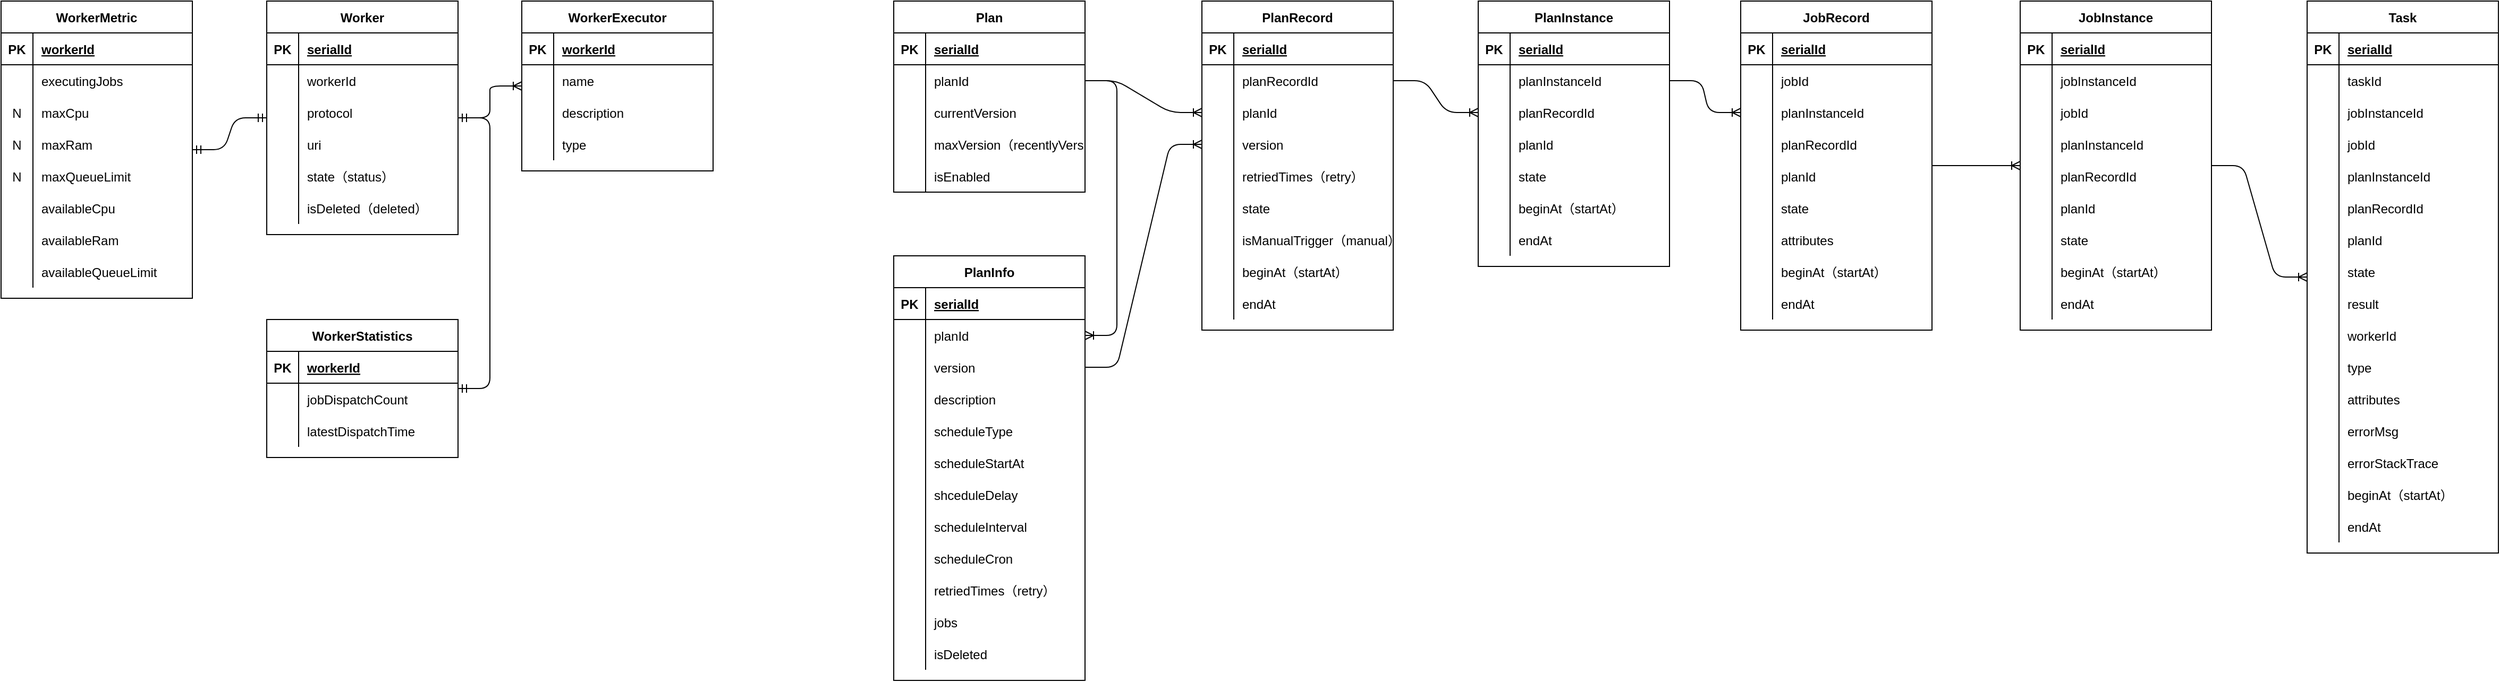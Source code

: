 <mxfile version="14.1.8" type="device" pages="2"><diagram id="iEZwBRYCassBRZXBE1yN" name="第 1 页"><mxGraphModel dx="1773" dy="614" grid="1" gridSize="10" guides="1" tooltips="1" connect="1" arrows="1" fold="1" page="1" pageScale="1" pageWidth="827" pageHeight="1169" math="0" shadow="0"><root><mxCell id="0"/><mxCell id="1" parent="0"/><mxCell id="gbirktrY-FVWDV3E0UpJ-1" value="JobRecord" style="shape=table;startSize=30;container=1;collapsible=1;childLayout=tableLayout;fixedRows=1;rowLines=0;fontStyle=1;align=center;resizeLast=1;" parent="1" vertex="1"><mxGeometry x="827" y="60" width="180" height="310" as="geometry"><mxRectangle x="870" y="60" width="100" height="30" as="alternateBounds"/></mxGeometry></mxCell><mxCell id="gbirktrY-FVWDV3E0UpJ-2" value="" style="shape=partialRectangle;collapsible=0;dropTarget=0;pointerEvents=0;fillColor=none;top=0;left=0;bottom=1;right=0;points=[[0,0.5],[1,0.5]];portConstraint=eastwest;" parent="gbirktrY-FVWDV3E0UpJ-1" vertex="1"><mxGeometry y="30" width="180" height="30" as="geometry"/></mxCell><mxCell id="gbirktrY-FVWDV3E0UpJ-3" value="PK" style="shape=partialRectangle;connectable=0;fillColor=none;top=0;left=0;bottom=0;right=0;fontStyle=1;overflow=hidden;" parent="gbirktrY-FVWDV3E0UpJ-2" vertex="1"><mxGeometry width="30" height="30" as="geometry"/></mxCell><mxCell id="gbirktrY-FVWDV3E0UpJ-4" value="serialId" style="shape=partialRectangle;connectable=0;fillColor=none;top=0;left=0;bottom=0;right=0;align=left;spacingLeft=6;fontStyle=5;overflow=hidden;" parent="gbirktrY-FVWDV3E0UpJ-2" vertex="1"><mxGeometry x="30" width="150" height="30" as="geometry"/></mxCell><mxCell id="gbirktrY-FVWDV3E0UpJ-127" value="" style="shape=partialRectangle;collapsible=0;dropTarget=0;pointerEvents=0;fillColor=none;top=0;left=0;bottom=0;right=0;points=[[0,0.5],[1,0.5]];portConstraint=eastwest;" parent="gbirktrY-FVWDV3E0UpJ-1" vertex="1"><mxGeometry y="60" width="180" height="30" as="geometry"/></mxCell><mxCell id="gbirktrY-FVWDV3E0UpJ-128" value="" style="shape=partialRectangle;connectable=0;fillColor=none;top=0;left=0;bottom=0;right=0;editable=1;overflow=hidden;" parent="gbirktrY-FVWDV3E0UpJ-127" vertex="1"><mxGeometry width="30" height="30" as="geometry"/></mxCell><mxCell id="gbirktrY-FVWDV3E0UpJ-129" value="jobId" style="shape=partialRectangle;connectable=0;fillColor=none;top=0;left=0;bottom=0;right=0;align=left;spacingLeft=6;overflow=hidden;" parent="gbirktrY-FVWDV3E0UpJ-127" vertex="1"><mxGeometry x="30" width="150" height="30" as="geometry"/></mxCell><mxCell id="gbirktrY-FVWDV3E0UpJ-124" value="" style="shape=partialRectangle;collapsible=0;dropTarget=0;pointerEvents=0;fillColor=none;top=0;left=0;bottom=0;right=0;points=[[0,0.5],[1,0.5]];portConstraint=eastwest;" parent="gbirktrY-FVWDV3E0UpJ-1" vertex="1"><mxGeometry y="90" width="180" height="30" as="geometry"/></mxCell><mxCell id="gbirktrY-FVWDV3E0UpJ-125" value="" style="shape=partialRectangle;connectable=0;fillColor=none;top=0;left=0;bottom=0;right=0;editable=1;overflow=hidden;" parent="gbirktrY-FVWDV3E0UpJ-124" vertex="1"><mxGeometry width="30" height="30" as="geometry"/></mxCell><mxCell id="gbirktrY-FVWDV3E0UpJ-126" value="planInstanceId" style="shape=partialRectangle;connectable=0;fillColor=none;top=0;left=0;bottom=0;right=0;align=left;spacingLeft=6;overflow=hidden;" parent="gbirktrY-FVWDV3E0UpJ-124" vertex="1"><mxGeometry x="30" width="150" height="30" as="geometry"/></mxCell><mxCell id="t86Bx-q1K5HOzZQZWWC3-95" value="" style="shape=partialRectangle;collapsible=0;dropTarget=0;pointerEvents=0;fillColor=none;top=0;left=0;bottom=0;right=0;points=[[0,0.5],[1,0.5]];portConstraint=eastwest;" parent="gbirktrY-FVWDV3E0UpJ-1" vertex="1"><mxGeometry y="120" width="180" height="30" as="geometry"/></mxCell><mxCell id="t86Bx-q1K5HOzZQZWWC3-96" value="" style="shape=partialRectangle;connectable=0;fillColor=none;top=0;left=0;bottom=0;right=0;editable=1;overflow=hidden;" parent="t86Bx-q1K5HOzZQZWWC3-95" vertex="1"><mxGeometry width="30" height="30" as="geometry"/></mxCell><mxCell id="t86Bx-q1K5HOzZQZWWC3-97" value="planRecordId" style="shape=partialRectangle;connectable=0;fillColor=none;top=0;left=0;bottom=0;right=0;align=left;spacingLeft=6;overflow=hidden;" parent="t86Bx-q1K5HOzZQZWWC3-95" vertex="1"><mxGeometry x="30" width="150" height="30" as="geometry"/></mxCell><mxCell id="gbirktrY-FVWDV3E0UpJ-130" value="" style="shape=partialRectangle;collapsible=0;dropTarget=0;pointerEvents=0;fillColor=none;top=0;left=0;bottom=0;right=0;points=[[0,0.5],[1,0.5]];portConstraint=eastwest;" parent="gbirktrY-FVWDV3E0UpJ-1" vertex="1"><mxGeometry y="150" width="180" height="30" as="geometry"/></mxCell><mxCell id="gbirktrY-FVWDV3E0UpJ-131" value="" style="shape=partialRectangle;connectable=0;fillColor=none;top=0;left=0;bottom=0;right=0;editable=1;overflow=hidden;" parent="gbirktrY-FVWDV3E0UpJ-130" vertex="1"><mxGeometry width="30" height="30" as="geometry"/></mxCell><mxCell id="gbirktrY-FVWDV3E0UpJ-132" value="planId" style="shape=partialRectangle;connectable=0;fillColor=none;top=0;left=0;bottom=0;right=0;align=left;spacingLeft=6;overflow=hidden;" parent="gbirktrY-FVWDV3E0UpJ-130" vertex="1"><mxGeometry x="30" width="150" height="30" as="geometry"/></mxCell><mxCell id="gbirktrY-FVWDV3E0UpJ-140" value="" style="shape=partialRectangle;collapsible=0;dropTarget=0;pointerEvents=0;fillColor=none;top=0;left=0;bottom=0;right=0;points=[[0,0.5],[1,0.5]];portConstraint=eastwest;" parent="gbirktrY-FVWDV3E0UpJ-1" vertex="1"><mxGeometry y="180" width="180" height="30" as="geometry"/></mxCell><mxCell id="gbirktrY-FVWDV3E0UpJ-141" value="" style="shape=partialRectangle;connectable=0;fillColor=none;top=0;left=0;bottom=0;right=0;editable=1;overflow=hidden;" parent="gbirktrY-FVWDV3E0UpJ-140" vertex="1"><mxGeometry width="30" height="30" as="geometry"/></mxCell><mxCell id="gbirktrY-FVWDV3E0UpJ-142" value="state" style="shape=partialRectangle;connectable=0;fillColor=none;top=0;left=0;bottom=0;right=0;align=left;spacingLeft=6;overflow=hidden;" parent="gbirktrY-FVWDV3E0UpJ-140" vertex="1"><mxGeometry x="30" width="150" height="30" as="geometry"/></mxCell><mxCell id="gbirktrY-FVWDV3E0UpJ-146" value="" style="shape=partialRectangle;collapsible=0;dropTarget=0;pointerEvents=0;fillColor=none;top=0;left=0;bottom=0;right=0;points=[[0,0.5],[1,0.5]];portConstraint=eastwest;" parent="gbirktrY-FVWDV3E0UpJ-1" vertex="1"><mxGeometry y="210" width="180" height="30" as="geometry"/></mxCell><mxCell id="gbirktrY-FVWDV3E0UpJ-147" value="" style="shape=partialRectangle;connectable=0;fillColor=none;top=0;left=0;bottom=0;right=0;editable=1;overflow=hidden;" parent="gbirktrY-FVWDV3E0UpJ-146" vertex="1"><mxGeometry width="30" height="30" as="geometry"/></mxCell><mxCell id="gbirktrY-FVWDV3E0UpJ-148" value="attributes" style="shape=partialRectangle;connectable=0;fillColor=none;top=0;left=0;bottom=0;right=0;align=left;spacingLeft=6;overflow=hidden;" parent="gbirktrY-FVWDV3E0UpJ-146" vertex="1"><mxGeometry x="30" width="150" height="30" as="geometry"/></mxCell><mxCell id="t86Bx-q1K5HOzZQZWWC3-99" value="" style="shape=partialRectangle;collapsible=0;dropTarget=0;pointerEvents=0;fillColor=none;top=0;left=0;bottom=0;right=0;points=[[0,0.5],[1,0.5]];portConstraint=eastwest;" parent="gbirktrY-FVWDV3E0UpJ-1" vertex="1"><mxGeometry y="240" width="180" height="30" as="geometry"/></mxCell><mxCell id="t86Bx-q1K5HOzZQZWWC3-100" value="" style="shape=partialRectangle;connectable=0;fillColor=none;top=0;left=0;bottom=0;right=0;editable=1;overflow=hidden;" parent="t86Bx-q1K5HOzZQZWWC3-99" vertex="1"><mxGeometry width="30" height="30" as="geometry"/></mxCell><mxCell id="t86Bx-q1K5HOzZQZWWC3-101" value="beginAt（startAt）" style="shape=partialRectangle;connectable=0;fillColor=none;top=0;left=0;bottom=0;right=0;align=left;spacingLeft=6;overflow=hidden;" parent="t86Bx-q1K5HOzZQZWWC3-99" vertex="1"><mxGeometry x="30" width="150" height="30" as="geometry"/></mxCell><mxCell id="t86Bx-q1K5HOzZQZWWC3-105" value="" style="shape=partialRectangle;collapsible=0;dropTarget=0;pointerEvents=0;fillColor=none;top=0;left=0;bottom=0;right=0;points=[[0,0.5],[1,0.5]];portConstraint=eastwest;" parent="gbirktrY-FVWDV3E0UpJ-1" vertex="1"><mxGeometry y="270" width="180" height="30" as="geometry"/></mxCell><mxCell id="t86Bx-q1K5HOzZQZWWC3-106" value="" style="shape=partialRectangle;connectable=0;fillColor=none;top=0;left=0;bottom=0;right=0;editable=1;overflow=hidden;" parent="t86Bx-q1K5HOzZQZWWC3-105" vertex="1"><mxGeometry width="30" height="30" as="geometry"/></mxCell><mxCell id="t86Bx-q1K5HOzZQZWWC3-107" value="endAt" style="shape=partialRectangle;connectable=0;fillColor=none;top=0;left=0;bottom=0;right=0;align=left;spacingLeft=6;overflow=hidden;" parent="t86Bx-q1K5HOzZQZWWC3-105" vertex="1"><mxGeometry x="30" width="150" height="30" as="geometry"/></mxCell><mxCell id="gbirktrY-FVWDV3E0UpJ-14" value="PlanInstance" style="shape=table;startSize=30;container=1;collapsible=1;childLayout=tableLayout;fixedRows=1;rowLines=0;fontStyle=1;align=center;resizeLast=1;" parent="1" vertex="1"><mxGeometry x="580" y="60" width="180" height="250" as="geometry"><mxRectangle x="560" y="60" width="100" height="30" as="alternateBounds"/></mxGeometry></mxCell><mxCell id="gbirktrY-FVWDV3E0UpJ-15" value="" style="shape=partialRectangle;collapsible=0;dropTarget=0;pointerEvents=0;fillColor=none;top=0;left=0;bottom=1;right=0;points=[[0,0.5],[1,0.5]];portConstraint=eastwest;" parent="gbirktrY-FVWDV3E0UpJ-14" vertex="1"><mxGeometry y="30" width="180" height="30" as="geometry"/></mxCell><mxCell id="gbirktrY-FVWDV3E0UpJ-16" value="PK" style="shape=partialRectangle;connectable=0;fillColor=none;top=0;left=0;bottom=0;right=0;fontStyle=1;overflow=hidden;" parent="gbirktrY-FVWDV3E0UpJ-15" vertex="1"><mxGeometry width="30" height="30" as="geometry"/></mxCell><mxCell id="gbirktrY-FVWDV3E0UpJ-17" value="serialId" style="shape=partialRectangle;connectable=0;fillColor=none;top=0;left=0;bottom=0;right=0;align=left;spacingLeft=6;fontStyle=5;overflow=hidden;" parent="gbirktrY-FVWDV3E0UpJ-15" vertex="1"><mxGeometry x="30" width="150" height="30" as="geometry"/></mxCell><mxCell id="gbirktrY-FVWDV3E0UpJ-106" value="" style="shape=partialRectangle;collapsible=0;dropTarget=0;pointerEvents=0;fillColor=none;top=0;left=0;bottom=0;right=0;points=[[0,0.5],[1,0.5]];portConstraint=eastwest;" parent="gbirktrY-FVWDV3E0UpJ-14" vertex="1"><mxGeometry y="60" width="180" height="30" as="geometry"/></mxCell><mxCell id="gbirktrY-FVWDV3E0UpJ-107" value="" style="shape=partialRectangle;connectable=0;fillColor=none;top=0;left=0;bottom=0;right=0;editable=1;overflow=hidden;" parent="gbirktrY-FVWDV3E0UpJ-106" vertex="1"><mxGeometry width="30" height="30" as="geometry"/></mxCell><mxCell id="gbirktrY-FVWDV3E0UpJ-108" value="planInstanceId" style="shape=partialRectangle;connectable=0;fillColor=none;top=0;left=0;bottom=0;right=0;align=left;spacingLeft=6;overflow=hidden;" parent="gbirktrY-FVWDV3E0UpJ-106" vertex="1"><mxGeometry x="30" width="150" height="30" as="geometry"/></mxCell><mxCell id="t86Bx-q1K5HOzZQZWWC3-58" value="" style="shape=partialRectangle;collapsible=0;dropTarget=0;pointerEvents=0;fillColor=none;top=0;left=0;bottom=0;right=0;points=[[0,0.5],[1,0.5]];portConstraint=eastwest;" parent="gbirktrY-FVWDV3E0UpJ-14" vertex="1"><mxGeometry y="90" width="180" height="30" as="geometry"/></mxCell><mxCell id="t86Bx-q1K5HOzZQZWWC3-59" value="" style="shape=partialRectangle;connectable=0;fillColor=none;top=0;left=0;bottom=0;right=0;editable=1;overflow=hidden;" parent="t86Bx-q1K5HOzZQZWWC3-58" vertex="1"><mxGeometry width="30" height="30" as="geometry"/></mxCell><mxCell id="t86Bx-q1K5HOzZQZWWC3-60" value="planRecordId" style="shape=partialRectangle;connectable=0;fillColor=none;top=0;left=0;bottom=0;right=0;align=left;spacingLeft=6;overflow=hidden;" parent="t86Bx-q1K5HOzZQZWWC3-58" vertex="1"><mxGeometry x="30" width="150" height="30" as="geometry"/></mxCell><mxCell id="gbirktrY-FVWDV3E0UpJ-103" value="" style="shape=partialRectangle;collapsible=0;dropTarget=0;pointerEvents=0;fillColor=none;top=0;left=0;bottom=0;right=0;points=[[0,0.5],[1,0.5]];portConstraint=eastwest;" parent="gbirktrY-FVWDV3E0UpJ-14" vertex="1"><mxGeometry y="120" width="180" height="30" as="geometry"/></mxCell><mxCell id="gbirktrY-FVWDV3E0UpJ-104" value="" style="shape=partialRectangle;connectable=0;fillColor=none;top=0;left=0;bottom=0;right=0;editable=1;overflow=hidden;" parent="gbirktrY-FVWDV3E0UpJ-103" vertex="1"><mxGeometry width="30" height="30" as="geometry"/></mxCell><mxCell id="gbirktrY-FVWDV3E0UpJ-105" value="planId" style="shape=partialRectangle;connectable=0;fillColor=none;top=0;left=0;bottom=0;right=0;align=left;spacingLeft=6;overflow=hidden;" parent="gbirktrY-FVWDV3E0UpJ-103" vertex="1"><mxGeometry x="30" width="150" height="30" as="geometry"/></mxCell><mxCell id="gbirktrY-FVWDV3E0UpJ-112" value="" style="shape=partialRectangle;collapsible=0;dropTarget=0;pointerEvents=0;fillColor=none;top=0;left=0;bottom=0;right=0;points=[[0,0.5],[1,0.5]];portConstraint=eastwest;" parent="gbirktrY-FVWDV3E0UpJ-14" vertex="1"><mxGeometry y="150" width="180" height="30" as="geometry"/></mxCell><mxCell id="gbirktrY-FVWDV3E0UpJ-113" value="" style="shape=partialRectangle;connectable=0;fillColor=none;top=0;left=0;bottom=0;right=0;editable=1;overflow=hidden;" parent="gbirktrY-FVWDV3E0UpJ-112" vertex="1"><mxGeometry width="30" height="30" as="geometry"/></mxCell><mxCell id="gbirktrY-FVWDV3E0UpJ-114" value="state" style="shape=partialRectangle;connectable=0;fillColor=none;top=0;left=0;bottom=0;right=0;align=left;spacingLeft=6;overflow=hidden;" parent="gbirktrY-FVWDV3E0UpJ-112" vertex="1"><mxGeometry x="30" width="150" height="30" as="geometry"/></mxCell><mxCell id="gbirktrY-FVWDV3E0UpJ-118" value="" style="shape=partialRectangle;collapsible=0;dropTarget=0;pointerEvents=0;fillColor=none;top=0;left=0;bottom=0;right=0;points=[[0,0.5],[1,0.5]];portConstraint=eastwest;" parent="gbirktrY-FVWDV3E0UpJ-14" vertex="1"><mxGeometry y="180" width="180" height="30" as="geometry"/></mxCell><mxCell id="gbirktrY-FVWDV3E0UpJ-119" value="" style="shape=partialRectangle;connectable=0;fillColor=none;top=0;left=0;bottom=0;right=0;editable=1;overflow=hidden;" parent="gbirktrY-FVWDV3E0UpJ-118" vertex="1"><mxGeometry width="30" height="30" as="geometry"/></mxCell><mxCell id="gbirktrY-FVWDV3E0UpJ-120" value="beginAt（startAt）" style="shape=partialRectangle;connectable=0;fillColor=none;top=0;left=0;bottom=0;right=0;align=left;spacingLeft=6;overflow=hidden;" parent="gbirktrY-FVWDV3E0UpJ-118" vertex="1"><mxGeometry x="30" width="150" height="30" as="geometry"/></mxCell><mxCell id="gbirktrY-FVWDV3E0UpJ-121" value="" style="shape=partialRectangle;collapsible=0;dropTarget=0;pointerEvents=0;fillColor=none;top=0;left=0;bottom=0;right=0;points=[[0,0.5],[1,0.5]];portConstraint=eastwest;" parent="gbirktrY-FVWDV3E0UpJ-14" vertex="1"><mxGeometry y="210" width="180" height="30" as="geometry"/></mxCell><mxCell id="gbirktrY-FVWDV3E0UpJ-122" value="" style="shape=partialRectangle;connectable=0;fillColor=none;top=0;left=0;bottom=0;right=0;editable=1;overflow=hidden;" parent="gbirktrY-FVWDV3E0UpJ-121" vertex="1"><mxGeometry width="30" height="30" as="geometry"/></mxCell><mxCell id="gbirktrY-FVWDV3E0UpJ-123" value="endAt" style="shape=partialRectangle;connectable=0;fillColor=none;top=0;left=0;bottom=0;right=0;align=left;spacingLeft=6;overflow=hidden;" parent="gbirktrY-FVWDV3E0UpJ-121" vertex="1"><mxGeometry x="30" width="150" height="30" as="geometry"/></mxCell><mxCell id="gbirktrY-FVWDV3E0UpJ-18" value="Plan" style="shape=table;startSize=30;container=1;collapsible=1;childLayout=tableLayout;fixedRows=1;rowLines=0;fontStyle=1;align=center;resizeLast=1;" parent="1" vertex="1"><mxGeometry x="30" y="60" width="180" height="180" as="geometry"><mxRectangle x="30" y="60" width="100" height="30" as="alternateBounds"/></mxGeometry></mxCell><mxCell id="gbirktrY-FVWDV3E0UpJ-19" value="" style="shape=partialRectangle;collapsible=0;dropTarget=0;pointerEvents=0;fillColor=none;top=0;left=0;bottom=1;right=0;points=[[0,0.5],[1,0.5]];portConstraint=eastwest;" parent="gbirktrY-FVWDV3E0UpJ-18" vertex="1"><mxGeometry y="30" width="180" height="30" as="geometry"/></mxCell><mxCell id="gbirktrY-FVWDV3E0UpJ-20" value="PK" style="shape=partialRectangle;connectable=0;fillColor=none;top=0;left=0;bottom=0;right=0;fontStyle=1;overflow=hidden;" parent="gbirktrY-FVWDV3E0UpJ-19" vertex="1"><mxGeometry width="30" height="30" as="geometry"/></mxCell><mxCell id="gbirktrY-FVWDV3E0UpJ-21" value="serialId" style="shape=partialRectangle;connectable=0;fillColor=none;top=0;left=0;bottom=0;right=0;align=left;spacingLeft=6;fontStyle=5;overflow=hidden;" parent="gbirktrY-FVWDV3E0UpJ-19" vertex="1"><mxGeometry x="30" width="150" height="30" as="geometry"/></mxCell><mxCell id="gbirktrY-FVWDV3E0UpJ-46" value="" style="shape=partialRectangle;collapsible=0;dropTarget=0;pointerEvents=0;fillColor=none;top=0;left=0;bottom=0;right=0;points=[[0,0.5],[1,0.5]];portConstraint=eastwest;" parent="gbirktrY-FVWDV3E0UpJ-18" vertex="1"><mxGeometry y="60" width="180" height="30" as="geometry"/></mxCell><mxCell id="gbirktrY-FVWDV3E0UpJ-47" value="" style="shape=partialRectangle;connectable=0;fillColor=none;top=0;left=0;bottom=0;right=0;editable=1;overflow=hidden;" parent="gbirktrY-FVWDV3E0UpJ-46" vertex="1"><mxGeometry width="30" height="30" as="geometry"/></mxCell><mxCell id="gbirktrY-FVWDV3E0UpJ-48" value="planId" style="shape=partialRectangle;connectable=0;fillColor=none;top=0;left=0;bottom=0;right=0;align=left;spacingLeft=6;overflow=hidden;" parent="gbirktrY-FVWDV3E0UpJ-46" vertex="1"><mxGeometry x="30" width="150" height="30" as="geometry"/></mxCell><mxCell id="gbirktrY-FVWDV3E0UpJ-52" value="" style="shape=partialRectangle;collapsible=0;dropTarget=0;pointerEvents=0;fillColor=none;top=0;left=0;bottom=0;right=0;points=[[0,0.5],[1,0.5]];portConstraint=eastwest;" parent="gbirktrY-FVWDV3E0UpJ-18" vertex="1"><mxGeometry y="90" width="180" height="30" as="geometry"/></mxCell><mxCell id="gbirktrY-FVWDV3E0UpJ-53" value="" style="shape=partialRectangle;connectable=0;fillColor=none;top=0;left=0;bottom=0;right=0;editable=1;overflow=hidden;" parent="gbirktrY-FVWDV3E0UpJ-52" vertex="1"><mxGeometry width="30" height="30" as="geometry"/></mxCell><mxCell id="gbirktrY-FVWDV3E0UpJ-54" value="currentVersion" style="shape=partialRectangle;connectable=0;fillColor=none;top=0;left=0;bottom=0;right=0;align=left;spacingLeft=6;overflow=hidden;" parent="gbirktrY-FVWDV3E0UpJ-52" vertex="1"><mxGeometry x="30" width="150" height="30" as="geometry"/></mxCell><mxCell id="gbirktrY-FVWDV3E0UpJ-55" value="" style="shape=partialRectangle;collapsible=0;dropTarget=0;pointerEvents=0;fillColor=none;top=0;left=0;bottom=0;right=0;points=[[0,0.5],[1,0.5]];portConstraint=eastwest;" parent="gbirktrY-FVWDV3E0UpJ-18" vertex="1"><mxGeometry y="120" width="180" height="30" as="geometry"/></mxCell><mxCell id="gbirktrY-FVWDV3E0UpJ-56" value="" style="shape=partialRectangle;connectable=0;fillColor=none;top=0;left=0;bottom=0;right=0;editable=1;overflow=hidden;" parent="gbirktrY-FVWDV3E0UpJ-55" vertex="1"><mxGeometry width="30" height="30" as="geometry"/></mxCell><mxCell id="gbirktrY-FVWDV3E0UpJ-57" value="maxVersion（recentlyVersion）" style="shape=partialRectangle;connectable=0;fillColor=none;top=0;left=0;bottom=0;right=0;align=left;spacingLeft=6;overflow=hidden;" parent="gbirktrY-FVWDV3E0UpJ-55" vertex="1"><mxGeometry x="30" width="150" height="30" as="geometry"/></mxCell><mxCell id="gbirktrY-FVWDV3E0UpJ-58" value="" style="shape=partialRectangle;collapsible=0;dropTarget=0;pointerEvents=0;fillColor=none;top=0;left=0;bottom=0;right=0;points=[[0,0.5],[1,0.5]];portConstraint=eastwest;" parent="gbirktrY-FVWDV3E0UpJ-18" vertex="1"><mxGeometry y="150" width="180" height="30" as="geometry"/></mxCell><mxCell id="gbirktrY-FVWDV3E0UpJ-59" value="" style="shape=partialRectangle;connectable=0;fillColor=none;top=0;left=0;bottom=0;right=0;editable=1;overflow=hidden;" parent="gbirktrY-FVWDV3E0UpJ-58" vertex="1"><mxGeometry width="30" height="30" as="geometry"/></mxCell><mxCell id="gbirktrY-FVWDV3E0UpJ-60" value="isEnabled" style="shape=partialRectangle;connectable=0;fillColor=none;top=0;left=0;bottom=0;right=0;align=left;spacingLeft=6;overflow=hidden;" parent="gbirktrY-FVWDV3E0UpJ-58" vertex="1"><mxGeometry x="30" width="150" height="30" as="geometry"/></mxCell><mxCell id="gbirktrY-FVWDV3E0UpJ-22" value="PlanInfo" style="shape=table;startSize=30;container=1;collapsible=1;childLayout=tableLayout;fixedRows=1;rowLines=0;fontStyle=1;align=center;resizeLast=1;" parent="1" vertex="1"><mxGeometry x="30" y="300" width="180" height="400" as="geometry"><mxRectangle x="290" y="60" width="100" height="30" as="alternateBounds"/></mxGeometry></mxCell><mxCell id="gbirktrY-FVWDV3E0UpJ-23" value="" style="shape=partialRectangle;collapsible=0;dropTarget=0;pointerEvents=0;fillColor=none;top=0;left=0;bottom=1;right=0;points=[[0,0.5],[1,0.5]];portConstraint=eastwest;" parent="gbirktrY-FVWDV3E0UpJ-22" vertex="1"><mxGeometry y="30" width="180" height="30" as="geometry"/></mxCell><mxCell id="gbirktrY-FVWDV3E0UpJ-24" value="PK" style="shape=partialRectangle;connectable=0;fillColor=none;top=0;left=0;bottom=0;right=0;fontStyle=1;overflow=hidden;" parent="gbirktrY-FVWDV3E0UpJ-23" vertex="1"><mxGeometry width="30" height="30" as="geometry"/></mxCell><mxCell id="gbirktrY-FVWDV3E0UpJ-25" value="serialId" style="shape=partialRectangle;connectable=0;fillColor=none;top=0;left=0;bottom=0;right=0;align=left;spacingLeft=6;fontStyle=5;overflow=hidden;" parent="gbirktrY-FVWDV3E0UpJ-23" vertex="1"><mxGeometry x="30" width="150" height="30" as="geometry"/></mxCell><mxCell id="gbirktrY-FVWDV3E0UpJ-65" value="" style="shape=partialRectangle;collapsible=0;dropTarget=0;pointerEvents=0;fillColor=none;top=0;left=0;bottom=0;right=0;points=[[0,0.5],[1,0.5]];portConstraint=eastwest;" parent="gbirktrY-FVWDV3E0UpJ-22" vertex="1"><mxGeometry y="60" width="180" height="30" as="geometry"/></mxCell><mxCell id="gbirktrY-FVWDV3E0UpJ-66" value="" style="shape=partialRectangle;connectable=0;fillColor=none;top=0;left=0;bottom=0;right=0;editable=1;overflow=hidden;" parent="gbirktrY-FVWDV3E0UpJ-65" vertex="1"><mxGeometry width="30" height="30" as="geometry"/></mxCell><mxCell id="gbirktrY-FVWDV3E0UpJ-67" value="planId" style="shape=partialRectangle;connectable=0;fillColor=none;top=0;left=0;bottom=0;right=0;align=left;spacingLeft=6;overflow=hidden;" parent="gbirktrY-FVWDV3E0UpJ-65" vertex="1"><mxGeometry x="30" width="150" height="30" as="geometry"/></mxCell><mxCell id="gbirktrY-FVWDV3E0UpJ-68" value="" style="shape=partialRectangle;collapsible=0;dropTarget=0;pointerEvents=0;fillColor=none;top=0;left=0;bottom=0;right=0;points=[[0,0.5],[1,0.5]];portConstraint=eastwest;" parent="gbirktrY-FVWDV3E0UpJ-22" vertex="1"><mxGeometry y="90" width="180" height="30" as="geometry"/></mxCell><mxCell id="gbirktrY-FVWDV3E0UpJ-69" value="" style="shape=partialRectangle;connectable=0;fillColor=none;top=0;left=0;bottom=0;right=0;editable=1;overflow=hidden;" parent="gbirktrY-FVWDV3E0UpJ-68" vertex="1"><mxGeometry width="30" height="30" as="geometry"/></mxCell><mxCell id="gbirktrY-FVWDV3E0UpJ-70" value="version" style="shape=partialRectangle;connectable=0;fillColor=none;top=0;left=0;bottom=0;right=0;align=left;spacingLeft=6;overflow=hidden;" parent="gbirktrY-FVWDV3E0UpJ-68" vertex="1"><mxGeometry x="30" width="150" height="30" as="geometry"/></mxCell><mxCell id="gbirktrY-FVWDV3E0UpJ-71" value="" style="shape=partialRectangle;collapsible=0;dropTarget=0;pointerEvents=0;fillColor=none;top=0;left=0;bottom=0;right=0;points=[[0,0.5],[1,0.5]];portConstraint=eastwest;" parent="gbirktrY-FVWDV3E0UpJ-22" vertex="1"><mxGeometry y="120" width="180" height="30" as="geometry"/></mxCell><mxCell id="gbirktrY-FVWDV3E0UpJ-72" value="" style="shape=partialRectangle;connectable=0;fillColor=none;top=0;left=0;bottom=0;right=0;editable=1;overflow=hidden;" parent="gbirktrY-FVWDV3E0UpJ-71" vertex="1"><mxGeometry width="30" height="30" as="geometry"/></mxCell><mxCell id="gbirktrY-FVWDV3E0UpJ-73" value="description" style="shape=partialRectangle;connectable=0;fillColor=none;top=0;left=0;bottom=0;right=0;align=left;spacingLeft=6;overflow=hidden;" parent="gbirktrY-FVWDV3E0UpJ-71" vertex="1"><mxGeometry x="30" width="150" height="30" as="geometry"/></mxCell><mxCell id="gbirktrY-FVWDV3E0UpJ-74" value="" style="shape=partialRectangle;collapsible=0;dropTarget=0;pointerEvents=0;fillColor=none;top=0;left=0;bottom=0;right=0;points=[[0,0.5],[1,0.5]];portConstraint=eastwest;" parent="gbirktrY-FVWDV3E0UpJ-22" vertex="1"><mxGeometry y="150" width="180" height="30" as="geometry"/></mxCell><mxCell id="gbirktrY-FVWDV3E0UpJ-75" value="" style="shape=partialRectangle;connectable=0;fillColor=none;top=0;left=0;bottom=0;right=0;editable=1;overflow=hidden;" parent="gbirktrY-FVWDV3E0UpJ-74" vertex="1"><mxGeometry width="30" height="30" as="geometry"/></mxCell><mxCell id="gbirktrY-FVWDV3E0UpJ-76" value="scheduleType" style="shape=partialRectangle;connectable=0;fillColor=none;top=0;left=0;bottom=0;right=0;align=left;spacingLeft=6;overflow=hidden;" parent="gbirktrY-FVWDV3E0UpJ-74" vertex="1"><mxGeometry x="30" width="150" height="30" as="geometry"/></mxCell><mxCell id="gbirktrY-FVWDV3E0UpJ-77" value="" style="shape=partialRectangle;collapsible=0;dropTarget=0;pointerEvents=0;fillColor=none;top=0;left=0;bottom=0;right=0;points=[[0,0.5],[1,0.5]];portConstraint=eastwest;" parent="gbirktrY-FVWDV3E0UpJ-22" vertex="1"><mxGeometry y="180" width="180" height="30" as="geometry"/></mxCell><mxCell id="gbirktrY-FVWDV3E0UpJ-78" value="" style="shape=partialRectangle;connectable=0;fillColor=none;top=0;left=0;bottom=0;right=0;editable=1;overflow=hidden;" parent="gbirktrY-FVWDV3E0UpJ-77" vertex="1"><mxGeometry width="30" height="30" as="geometry"/></mxCell><mxCell id="gbirktrY-FVWDV3E0UpJ-79" value="scheduleStartAt" style="shape=partialRectangle;connectable=0;fillColor=none;top=0;left=0;bottom=0;right=0;align=left;spacingLeft=6;overflow=hidden;" parent="gbirktrY-FVWDV3E0UpJ-77" vertex="1"><mxGeometry x="30" width="150" height="30" as="geometry"/></mxCell><mxCell id="gbirktrY-FVWDV3E0UpJ-80" value="" style="shape=partialRectangle;collapsible=0;dropTarget=0;pointerEvents=0;fillColor=none;top=0;left=0;bottom=0;right=0;points=[[0,0.5],[1,0.5]];portConstraint=eastwest;" parent="gbirktrY-FVWDV3E0UpJ-22" vertex="1"><mxGeometry y="210" width="180" height="30" as="geometry"/></mxCell><mxCell id="gbirktrY-FVWDV3E0UpJ-81" value="" style="shape=partialRectangle;connectable=0;fillColor=none;top=0;left=0;bottom=0;right=0;editable=1;overflow=hidden;" parent="gbirktrY-FVWDV3E0UpJ-80" vertex="1"><mxGeometry width="30" height="30" as="geometry"/></mxCell><mxCell id="gbirktrY-FVWDV3E0UpJ-82" value="shceduleDelay" style="shape=partialRectangle;connectable=0;fillColor=none;top=0;left=0;bottom=0;right=0;align=left;spacingLeft=6;overflow=hidden;" parent="gbirktrY-FVWDV3E0UpJ-80" vertex="1"><mxGeometry x="30" width="150" height="30" as="geometry"/></mxCell><mxCell id="gbirktrY-FVWDV3E0UpJ-83" value="" style="shape=partialRectangle;collapsible=0;dropTarget=0;pointerEvents=0;fillColor=none;top=0;left=0;bottom=0;right=0;points=[[0,0.5],[1,0.5]];portConstraint=eastwest;" parent="gbirktrY-FVWDV3E0UpJ-22" vertex="1"><mxGeometry y="240" width="180" height="30" as="geometry"/></mxCell><mxCell id="gbirktrY-FVWDV3E0UpJ-84" value="" style="shape=partialRectangle;connectable=0;fillColor=none;top=0;left=0;bottom=0;right=0;editable=1;overflow=hidden;" parent="gbirktrY-FVWDV3E0UpJ-83" vertex="1"><mxGeometry width="30" height="30" as="geometry"/></mxCell><mxCell id="gbirktrY-FVWDV3E0UpJ-85" value="scheduleInterval" style="shape=partialRectangle;connectable=0;fillColor=none;top=0;left=0;bottom=0;right=0;align=left;spacingLeft=6;overflow=hidden;" parent="gbirktrY-FVWDV3E0UpJ-83" vertex="1"><mxGeometry x="30" width="150" height="30" as="geometry"/></mxCell><mxCell id="gbirktrY-FVWDV3E0UpJ-91" value="" style="shape=partialRectangle;collapsible=0;dropTarget=0;pointerEvents=0;fillColor=none;top=0;left=0;bottom=0;right=0;points=[[0,0.5],[1,0.5]];portConstraint=eastwest;" parent="gbirktrY-FVWDV3E0UpJ-22" vertex="1"><mxGeometry y="270" width="180" height="30" as="geometry"/></mxCell><mxCell id="gbirktrY-FVWDV3E0UpJ-92" value="" style="shape=partialRectangle;connectable=0;fillColor=none;top=0;left=0;bottom=0;right=0;editable=1;overflow=hidden;" parent="gbirktrY-FVWDV3E0UpJ-91" vertex="1"><mxGeometry width="30" height="30" as="geometry"/></mxCell><mxCell id="gbirktrY-FVWDV3E0UpJ-93" value="scheduleCron" style="shape=partialRectangle;connectable=0;fillColor=none;top=0;left=0;bottom=0;right=0;align=left;spacingLeft=6;overflow=hidden;" parent="gbirktrY-FVWDV3E0UpJ-91" vertex="1"><mxGeometry x="30" width="150" height="30" as="geometry"/></mxCell><mxCell id="gbirktrY-FVWDV3E0UpJ-100" value="" style="shape=partialRectangle;collapsible=0;dropTarget=0;pointerEvents=0;fillColor=none;top=0;left=0;bottom=0;right=0;points=[[0,0.5],[1,0.5]];portConstraint=eastwest;" parent="gbirktrY-FVWDV3E0UpJ-22" vertex="1"><mxGeometry y="300" width="180" height="30" as="geometry"/></mxCell><mxCell id="gbirktrY-FVWDV3E0UpJ-101" value="" style="shape=partialRectangle;connectable=0;fillColor=none;top=0;left=0;bottom=0;right=0;editable=1;overflow=hidden;" parent="gbirktrY-FVWDV3E0UpJ-100" vertex="1"><mxGeometry width="30" height="30" as="geometry"/></mxCell><mxCell id="gbirktrY-FVWDV3E0UpJ-102" value="retriedTimes（retry）" style="shape=partialRectangle;connectable=0;fillColor=none;top=0;left=0;bottom=0;right=0;align=left;spacingLeft=6;overflow=hidden;" parent="gbirktrY-FVWDV3E0UpJ-100" vertex="1"><mxGeometry x="30" width="150" height="30" as="geometry"/></mxCell><mxCell id="gbirktrY-FVWDV3E0UpJ-94" value="" style="shape=partialRectangle;collapsible=0;dropTarget=0;pointerEvents=0;fillColor=none;top=0;left=0;bottom=0;right=0;points=[[0,0.5],[1,0.5]];portConstraint=eastwest;" parent="gbirktrY-FVWDV3E0UpJ-22" vertex="1"><mxGeometry y="330" width="180" height="30" as="geometry"/></mxCell><mxCell id="gbirktrY-FVWDV3E0UpJ-95" value="" style="shape=partialRectangle;connectable=0;fillColor=none;top=0;left=0;bottom=0;right=0;editable=1;overflow=hidden;" parent="gbirktrY-FVWDV3E0UpJ-94" vertex="1"><mxGeometry width="30" height="30" as="geometry"/></mxCell><mxCell id="gbirktrY-FVWDV3E0UpJ-96" value="jobs" style="shape=partialRectangle;connectable=0;fillColor=none;top=0;left=0;bottom=0;right=0;align=left;spacingLeft=6;overflow=hidden;" parent="gbirktrY-FVWDV3E0UpJ-94" vertex="1"><mxGeometry x="30" width="150" height="30" as="geometry"/></mxCell><mxCell id="gbirktrY-FVWDV3E0UpJ-97" value="" style="shape=partialRectangle;collapsible=0;dropTarget=0;pointerEvents=0;fillColor=none;top=0;left=0;bottom=0;right=0;points=[[0,0.5],[1,0.5]];portConstraint=eastwest;" parent="gbirktrY-FVWDV3E0UpJ-22" vertex="1"><mxGeometry y="360" width="180" height="30" as="geometry"/></mxCell><mxCell id="gbirktrY-FVWDV3E0UpJ-98" value="" style="shape=partialRectangle;connectable=0;fillColor=none;top=0;left=0;bottom=0;right=0;editable=1;overflow=hidden;" parent="gbirktrY-FVWDV3E0UpJ-97" vertex="1"><mxGeometry width="30" height="30" as="geometry"/></mxCell><mxCell id="gbirktrY-FVWDV3E0UpJ-99" value="isDeleted" style="shape=partialRectangle;connectable=0;fillColor=none;top=0;left=0;bottom=0;right=0;align=left;spacingLeft=6;overflow=hidden;" parent="gbirktrY-FVWDV3E0UpJ-97" vertex="1"><mxGeometry x="30" width="150" height="30" as="geometry"/></mxCell><mxCell id="gbirktrY-FVWDV3E0UpJ-26" value="Worker" style="shape=table;startSize=30;container=1;collapsible=1;childLayout=tableLayout;fixedRows=1;rowLines=0;fontStyle=1;align=center;resizeLast=1;" parent="1" vertex="1"><mxGeometry x="-560" y="60" width="180" height="220" as="geometry"><mxRectangle x="310" y="290" width="100" height="30" as="alternateBounds"/></mxGeometry></mxCell><mxCell id="gbirktrY-FVWDV3E0UpJ-27" value="" style="shape=partialRectangle;collapsible=0;dropTarget=0;pointerEvents=0;fillColor=none;top=0;left=0;bottom=1;right=0;points=[[0,0.5],[1,0.5]];portConstraint=eastwest;" parent="gbirktrY-FVWDV3E0UpJ-26" vertex="1"><mxGeometry y="30" width="180" height="30" as="geometry"/></mxCell><mxCell id="gbirktrY-FVWDV3E0UpJ-28" value="PK" style="shape=partialRectangle;connectable=0;fillColor=none;top=0;left=0;bottom=0;right=0;fontStyle=1;overflow=hidden;" parent="gbirktrY-FVWDV3E0UpJ-27" vertex="1"><mxGeometry width="30" height="30" as="geometry"/></mxCell><mxCell id="gbirktrY-FVWDV3E0UpJ-29" value="serialId" style="shape=partialRectangle;connectable=0;fillColor=none;top=0;left=0;bottom=0;right=0;align=left;spacingLeft=6;fontStyle=5;overflow=hidden;" parent="gbirktrY-FVWDV3E0UpJ-27" vertex="1"><mxGeometry x="30" width="150" height="30" as="geometry"/></mxCell><mxCell id="gbirktrY-FVWDV3E0UpJ-160" value="" style="shape=partialRectangle;collapsible=0;dropTarget=0;pointerEvents=0;fillColor=none;top=0;left=0;bottom=0;right=0;points=[[0,0.5],[1,0.5]];portConstraint=eastwest;" parent="gbirktrY-FVWDV3E0UpJ-26" vertex="1"><mxGeometry y="60" width="180" height="30" as="geometry"/></mxCell><mxCell id="gbirktrY-FVWDV3E0UpJ-161" value="" style="shape=partialRectangle;connectable=0;fillColor=none;top=0;left=0;bottom=0;right=0;editable=1;overflow=hidden;" parent="gbirktrY-FVWDV3E0UpJ-160" vertex="1"><mxGeometry width="30" height="30" as="geometry"/></mxCell><mxCell id="gbirktrY-FVWDV3E0UpJ-162" value="workerId" style="shape=partialRectangle;connectable=0;fillColor=none;top=0;left=0;bottom=0;right=0;align=left;spacingLeft=6;overflow=hidden;" parent="gbirktrY-FVWDV3E0UpJ-160" vertex="1"><mxGeometry x="30" width="150" height="30" as="geometry"/></mxCell><mxCell id="gbirktrY-FVWDV3E0UpJ-163" value="" style="shape=partialRectangle;collapsible=0;dropTarget=0;pointerEvents=0;fillColor=none;top=0;left=0;bottom=0;right=0;points=[[0,0.5],[1,0.5]];portConstraint=eastwest;" parent="gbirktrY-FVWDV3E0UpJ-26" vertex="1"><mxGeometry y="90" width="180" height="30" as="geometry"/></mxCell><mxCell id="gbirktrY-FVWDV3E0UpJ-164" value="" style="shape=partialRectangle;connectable=0;fillColor=none;top=0;left=0;bottom=0;right=0;editable=1;overflow=hidden;" parent="gbirktrY-FVWDV3E0UpJ-163" vertex="1"><mxGeometry width="30" height="30" as="geometry"/></mxCell><mxCell id="gbirktrY-FVWDV3E0UpJ-165" value="protocol" style="shape=partialRectangle;connectable=0;fillColor=none;top=0;left=0;bottom=0;right=0;align=left;spacingLeft=6;overflow=hidden;" parent="gbirktrY-FVWDV3E0UpJ-163" vertex="1"><mxGeometry x="30" width="150" height="30" as="geometry"/></mxCell><mxCell id="gbirktrY-FVWDV3E0UpJ-166" value="" style="shape=partialRectangle;collapsible=0;dropTarget=0;pointerEvents=0;fillColor=none;top=0;left=0;bottom=0;right=0;points=[[0,0.5],[1,0.5]];portConstraint=eastwest;" parent="gbirktrY-FVWDV3E0UpJ-26" vertex="1"><mxGeometry y="120" width="180" height="30" as="geometry"/></mxCell><mxCell id="gbirktrY-FVWDV3E0UpJ-167" value="" style="shape=partialRectangle;connectable=0;fillColor=none;top=0;left=0;bottom=0;right=0;editable=1;overflow=hidden;" parent="gbirktrY-FVWDV3E0UpJ-166" vertex="1"><mxGeometry width="30" height="30" as="geometry"/></mxCell><mxCell id="gbirktrY-FVWDV3E0UpJ-168" value="uri" style="shape=partialRectangle;connectable=0;fillColor=none;top=0;left=0;bottom=0;right=0;align=left;spacingLeft=6;overflow=hidden;" parent="gbirktrY-FVWDV3E0UpJ-166" vertex="1"><mxGeometry x="30" width="150" height="30" as="geometry"/></mxCell><mxCell id="gbirktrY-FVWDV3E0UpJ-169" value="" style="shape=partialRectangle;collapsible=0;dropTarget=0;pointerEvents=0;fillColor=none;top=0;left=0;bottom=0;right=0;points=[[0,0.5],[1,0.5]];portConstraint=eastwest;" parent="gbirktrY-FVWDV3E0UpJ-26" vertex="1"><mxGeometry y="150" width="180" height="30" as="geometry"/></mxCell><mxCell id="gbirktrY-FVWDV3E0UpJ-170" value="" style="shape=partialRectangle;connectable=0;fillColor=none;top=0;left=0;bottom=0;right=0;editable=1;overflow=hidden;" parent="gbirktrY-FVWDV3E0UpJ-169" vertex="1"><mxGeometry width="30" height="30" as="geometry"/></mxCell><mxCell id="gbirktrY-FVWDV3E0UpJ-171" value="state（status）" style="shape=partialRectangle;connectable=0;fillColor=none;top=0;left=0;bottom=0;right=0;align=left;spacingLeft=6;overflow=hidden;" parent="gbirktrY-FVWDV3E0UpJ-169" vertex="1"><mxGeometry x="30" width="150" height="30" as="geometry"/></mxCell><mxCell id="gbirktrY-FVWDV3E0UpJ-172" value="" style="shape=partialRectangle;collapsible=0;dropTarget=0;pointerEvents=0;fillColor=none;top=0;left=0;bottom=0;right=0;points=[[0,0.5],[1,0.5]];portConstraint=eastwest;" parent="gbirktrY-FVWDV3E0UpJ-26" vertex="1"><mxGeometry y="180" width="180" height="30" as="geometry"/></mxCell><mxCell id="gbirktrY-FVWDV3E0UpJ-173" value="" style="shape=partialRectangle;connectable=0;fillColor=none;top=0;left=0;bottom=0;right=0;editable=1;overflow=hidden;" parent="gbirktrY-FVWDV3E0UpJ-172" vertex="1"><mxGeometry width="30" height="30" as="geometry"/></mxCell><mxCell id="gbirktrY-FVWDV3E0UpJ-174" value="isDeleted（deleted）" style="shape=partialRectangle;connectable=0;fillColor=none;top=0;left=0;bottom=0;right=0;align=left;spacingLeft=6;overflow=hidden;" parent="gbirktrY-FVWDV3E0UpJ-172" vertex="1"><mxGeometry x="30" width="150" height="30" as="geometry"/></mxCell><mxCell id="gbirktrY-FVWDV3E0UpJ-30" value="WorkerExecutor" style="shape=table;startSize=30;container=1;collapsible=1;childLayout=tableLayout;fixedRows=1;rowLines=0;fontStyle=1;align=center;resizeLast=1;" parent="1" vertex="1"><mxGeometry x="-320" y="60" width="180" height="160" as="geometry"><mxRectangle x="310" y="290" width="100" height="30" as="alternateBounds"/></mxGeometry></mxCell><mxCell id="gbirktrY-FVWDV3E0UpJ-31" value="" style="shape=partialRectangle;collapsible=0;dropTarget=0;pointerEvents=0;fillColor=none;top=0;left=0;bottom=1;right=0;points=[[0,0.5],[1,0.5]];portConstraint=eastwest;" parent="gbirktrY-FVWDV3E0UpJ-30" vertex="1"><mxGeometry y="30" width="180" height="30" as="geometry"/></mxCell><mxCell id="gbirktrY-FVWDV3E0UpJ-32" value="PK" style="shape=partialRectangle;connectable=0;fillColor=none;top=0;left=0;bottom=0;right=0;fontStyle=1;overflow=hidden;" parent="gbirktrY-FVWDV3E0UpJ-31" vertex="1"><mxGeometry width="30" height="30" as="geometry"/></mxCell><mxCell id="gbirktrY-FVWDV3E0UpJ-33" value="workerId" style="shape=partialRectangle;connectable=0;fillColor=none;top=0;left=0;bottom=0;right=0;align=left;spacingLeft=6;fontStyle=5;overflow=hidden;" parent="gbirktrY-FVWDV3E0UpJ-31" vertex="1"><mxGeometry x="30" width="150" height="30" as="geometry"/></mxCell><mxCell id="t86Bx-q1K5HOzZQZWWC3-4" value="" style="shape=partialRectangle;collapsible=0;dropTarget=0;pointerEvents=0;fillColor=none;top=0;left=0;bottom=0;right=0;points=[[0,0.5],[1,0.5]];portConstraint=eastwest;" parent="gbirktrY-FVWDV3E0UpJ-30" vertex="1"><mxGeometry y="60" width="180" height="30" as="geometry"/></mxCell><mxCell id="t86Bx-q1K5HOzZQZWWC3-5" value="" style="shape=partialRectangle;connectable=0;fillColor=none;top=0;left=0;bottom=0;right=0;editable=1;overflow=hidden;" parent="t86Bx-q1K5HOzZQZWWC3-4" vertex="1"><mxGeometry width="30" height="30" as="geometry"/></mxCell><mxCell id="t86Bx-q1K5HOzZQZWWC3-6" value="name" style="shape=partialRectangle;connectable=0;fillColor=none;top=0;left=0;bottom=0;right=0;align=left;spacingLeft=6;overflow=hidden;" parent="t86Bx-q1K5HOzZQZWWC3-4" vertex="1"><mxGeometry x="30" width="150" height="30" as="geometry"/></mxCell><mxCell id="t86Bx-q1K5HOzZQZWWC3-7" value="" style="shape=partialRectangle;collapsible=0;dropTarget=0;pointerEvents=0;fillColor=none;top=0;left=0;bottom=0;right=0;points=[[0,0.5],[1,0.5]];portConstraint=eastwest;" parent="gbirktrY-FVWDV3E0UpJ-30" vertex="1"><mxGeometry y="90" width="180" height="30" as="geometry"/></mxCell><mxCell id="t86Bx-q1K5HOzZQZWWC3-8" value="" style="shape=partialRectangle;connectable=0;fillColor=none;top=0;left=0;bottom=0;right=0;editable=1;overflow=hidden;" parent="t86Bx-q1K5HOzZQZWWC3-7" vertex="1"><mxGeometry width="30" height="30" as="geometry"/></mxCell><mxCell id="t86Bx-q1K5HOzZQZWWC3-9" value="description" style="shape=partialRectangle;connectable=0;fillColor=none;top=0;left=0;bottom=0;right=0;align=left;spacingLeft=6;overflow=hidden;" parent="t86Bx-q1K5HOzZQZWWC3-7" vertex="1"><mxGeometry x="30" width="150" height="30" as="geometry"/></mxCell><mxCell id="t86Bx-q1K5HOzZQZWWC3-13" value="" style="shape=partialRectangle;collapsible=0;dropTarget=0;pointerEvents=0;fillColor=none;top=0;left=0;bottom=0;right=0;points=[[0,0.5],[1,0.5]];portConstraint=eastwest;" parent="gbirktrY-FVWDV3E0UpJ-30" vertex="1"><mxGeometry y="120" width="180" height="30" as="geometry"/></mxCell><mxCell id="t86Bx-q1K5HOzZQZWWC3-14" value="" style="shape=partialRectangle;connectable=0;fillColor=none;top=0;left=0;bottom=0;right=0;editable=1;overflow=hidden;" parent="t86Bx-q1K5HOzZQZWWC3-13" vertex="1"><mxGeometry width="30" height="30" as="geometry"/></mxCell><mxCell id="t86Bx-q1K5HOzZQZWWC3-15" value="type" style="shape=partialRectangle;connectable=0;fillColor=none;top=0;left=0;bottom=0;right=0;align=left;spacingLeft=6;overflow=hidden;" parent="t86Bx-q1K5HOzZQZWWC3-13" vertex="1"><mxGeometry x="30" width="150" height="30" as="geometry"/></mxCell><mxCell id="gbirktrY-FVWDV3E0UpJ-34" value="WorkerMetric" style="shape=table;startSize=30;container=1;collapsible=1;childLayout=tableLayout;fixedRows=1;rowLines=0;fontStyle=1;align=center;resizeLast=1;" parent="1" vertex="1"><mxGeometry x="-810" y="60" width="180" height="280" as="geometry"><mxRectangle x="310" y="290" width="100" height="30" as="alternateBounds"/></mxGeometry></mxCell><mxCell id="gbirktrY-FVWDV3E0UpJ-35" value="" style="shape=partialRectangle;collapsible=0;dropTarget=0;pointerEvents=0;fillColor=none;top=0;left=0;bottom=1;right=0;points=[[0,0.5],[1,0.5]];portConstraint=eastwest;" parent="gbirktrY-FVWDV3E0UpJ-34" vertex="1"><mxGeometry y="30" width="180" height="30" as="geometry"/></mxCell><mxCell id="gbirktrY-FVWDV3E0UpJ-36" value="PK" style="shape=partialRectangle;connectable=0;fillColor=none;top=0;left=0;bottom=0;right=0;fontStyle=1;overflow=hidden;" parent="gbirktrY-FVWDV3E0UpJ-35" vertex="1"><mxGeometry width="30" height="30" as="geometry"/></mxCell><mxCell id="gbirktrY-FVWDV3E0UpJ-37" value="workerId" style="shape=partialRectangle;connectable=0;fillColor=none;top=0;left=0;bottom=0;right=0;align=left;spacingLeft=6;fontStyle=5;overflow=hidden;" parent="gbirktrY-FVWDV3E0UpJ-35" vertex="1"><mxGeometry x="30" width="150" height="30" as="geometry"/></mxCell><mxCell id="gbirktrY-FVWDV3E0UpJ-178" value="" style="shape=partialRectangle;collapsible=0;dropTarget=0;pointerEvents=0;fillColor=none;top=0;left=0;bottom=0;right=0;points=[[0,0.5],[1,0.5]];portConstraint=eastwest;" parent="gbirktrY-FVWDV3E0UpJ-34" vertex="1"><mxGeometry y="60" width="180" height="30" as="geometry"/></mxCell><mxCell id="gbirktrY-FVWDV3E0UpJ-179" value="" style="shape=partialRectangle;connectable=0;fillColor=none;top=0;left=0;bottom=0;right=0;editable=1;overflow=hidden;" parent="gbirktrY-FVWDV3E0UpJ-178" vertex="1"><mxGeometry width="30" height="30" as="geometry"/></mxCell><mxCell id="gbirktrY-FVWDV3E0UpJ-180" value="executingJobs" style="shape=partialRectangle;connectable=0;fillColor=none;top=0;left=0;bottom=0;right=0;align=left;spacingLeft=6;overflow=hidden;" parent="gbirktrY-FVWDV3E0UpJ-178" vertex="1"><mxGeometry x="30" width="150" height="30" as="geometry"/></mxCell><mxCell id="gbirktrY-FVWDV3E0UpJ-190" value="" style="shape=partialRectangle;collapsible=0;dropTarget=0;pointerEvents=0;fillColor=none;top=0;left=0;bottom=0;right=0;points=[[0,0.5],[1,0.5]];portConstraint=eastwest;" parent="gbirktrY-FVWDV3E0UpJ-34" vertex="1"><mxGeometry y="90" width="180" height="30" as="geometry"/></mxCell><mxCell id="gbirktrY-FVWDV3E0UpJ-191" value="N" style="shape=partialRectangle;connectable=0;fillColor=none;top=0;left=0;bottom=0;right=0;editable=1;overflow=hidden;" parent="gbirktrY-FVWDV3E0UpJ-190" vertex="1"><mxGeometry width="30" height="30" as="geometry"/></mxCell><mxCell id="gbirktrY-FVWDV3E0UpJ-192" value="maxCpu" style="shape=partialRectangle;connectable=0;fillColor=none;top=0;left=0;bottom=0;right=0;align=left;spacingLeft=6;overflow=hidden;" parent="gbirktrY-FVWDV3E0UpJ-190" vertex="1"><mxGeometry x="30" width="150" height="30" as="geometry"/></mxCell><mxCell id="gbirktrY-FVWDV3E0UpJ-200" value="" style="shape=partialRectangle;collapsible=0;dropTarget=0;pointerEvents=0;fillColor=none;top=0;left=0;bottom=0;right=0;points=[[0,0.5],[1,0.5]];portConstraint=eastwest;" parent="gbirktrY-FVWDV3E0UpJ-34" vertex="1"><mxGeometry y="120" width="180" height="30" as="geometry"/></mxCell><mxCell id="gbirktrY-FVWDV3E0UpJ-201" value="N" style="shape=partialRectangle;connectable=0;fillColor=none;top=0;left=0;bottom=0;right=0;editable=1;overflow=hidden;" parent="gbirktrY-FVWDV3E0UpJ-200" vertex="1"><mxGeometry width="30" height="30" as="geometry"/></mxCell><mxCell id="gbirktrY-FVWDV3E0UpJ-202" value="maxRam" style="shape=partialRectangle;connectable=0;fillColor=none;top=0;left=0;bottom=0;right=0;align=left;spacingLeft=6;overflow=hidden;" parent="gbirktrY-FVWDV3E0UpJ-200" vertex="1"><mxGeometry x="30" width="150" height="30" as="geometry"/></mxCell><mxCell id="t86Bx-q1K5HOzZQZWWC3-1" value="" style="shape=partialRectangle;collapsible=0;dropTarget=0;pointerEvents=0;fillColor=none;top=0;left=0;bottom=0;right=0;points=[[0,0.5],[1,0.5]];portConstraint=eastwest;" parent="gbirktrY-FVWDV3E0UpJ-34" vertex="1"><mxGeometry y="150" width="180" height="30" as="geometry"/></mxCell><mxCell id="t86Bx-q1K5HOzZQZWWC3-2" value="N" style="shape=partialRectangle;connectable=0;fillColor=none;top=0;left=0;bottom=0;right=0;editable=1;overflow=hidden;" parent="t86Bx-q1K5HOzZQZWWC3-1" vertex="1"><mxGeometry width="30" height="30" as="geometry"/></mxCell><mxCell id="t86Bx-q1K5HOzZQZWWC3-3" value="maxQueueLimit" style="shape=partialRectangle;connectable=0;fillColor=none;top=0;left=0;bottom=0;right=0;align=left;spacingLeft=6;overflow=hidden;" parent="t86Bx-q1K5HOzZQZWWC3-1" vertex="1"><mxGeometry x="30" width="150" height="30" as="geometry"/></mxCell><mxCell id="gbirktrY-FVWDV3E0UpJ-181" value="" style="shape=partialRectangle;collapsible=0;dropTarget=0;pointerEvents=0;fillColor=none;top=0;left=0;bottom=0;right=0;points=[[0,0.5],[1,0.5]];portConstraint=eastwest;" parent="gbirktrY-FVWDV3E0UpJ-34" vertex="1"><mxGeometry y="180" width="180" height="30" as="geometry"/></mxCell><mxCell id="gbirktrY-FVWDV3E0UpJ-182" value="" style="shape=partialRectangle;connectable=0;fillColor=none;top=0;left=0;bottom=0;right=0;editable=1;overflow=hidden;" parent="gbirktrY-FVWDV3E0UpJ-181" vertex="1"><mxGeometry width="30" height="30" as="geometry"/></mxCell><mxCell id="gbirktrY-FVWDV3E0UpJ-183" value="availableCpu" style="shape=partialRectangle;connectable=0;fillColor=none;top=0;left=0;bottom=0;right=0;align=left;spacingLeft=6;overflow=hidden;" parent="gbirktrY-FVWDV3E0UpJ-181" vertex="1"><mxGeometry x="30" width="150" height="30" as="geometry"/></mxCell><mxCell id="gbirktrY-FVWDV3E0UpJ-184" value="" style="shape=partialRectangle;collapsible=0;dropTarget=0;pointerEvents=0;fillColor=none;top=0;left=0;bottom=0;right=0;points=[[0,0.5],[1,0.5]];portConstraint=eastwest;" parent="gbirktrY-FVWDV3E0UpJ-34" vertex="1"><mxGeometry y="210" width="180" height="30" as="geometry"/></mxCell><mxCell id="gbirktrY-FVWDV3E0UpJ-185" value="" style="shape=partialRectangle;connectable=0;fillColor=none;top=0;left=0;bottom=0;right=0;editable=1;overflow=hidden;" parent="gbirktrY-FVWDV3E0UpJ-184" vertex="1"><mxGeometry width="30" height="30" as="geometry"/></mxCell><mxCell id="gbirktrY-FVWDV3E0UpJ-186" value="availableRam" style="shape=partialRectangle;connectable=0;fillColor=none;top=0;left=0;bottom=0;right=0;align=left;spacingLeft=6;overflow=hidden;" parent="gbirktrY-FVWDV3E0UpJ-184" vertex="1"><mxGeometry x="30" width="150" height="30" as="geometry"/></mxCell><mxCell id="gbirktrY-FVWDV3E0UpJ-187" value="" style="shape=partialRectangle;collapsible=0;dropTarget=0;pointerEvents=0;fillColor=none;top=0;left=0;bottom=0;right=0;points=[[0,0.5],[1,0.5]];portConstraint=eastwest;" parent="gbirktrY-FVWDV3E0UpJ-34" vertex="1"><mxGeometry y="240" width="180" height="30" as="geometry"/></mxCell><mxCell id="gbirktrY-FVWDV3E0UpJ-188" value="" style="shape=partialRectangle;connectable=0;fillColor=none;top=0;left=0;bottom=0;right=0;editable=1;overflow=hidden;" parent="gbirktrY-FVWDV3E0UpJ-187" vertex="1"><mxGeometry width="30" height="30" as="geometry"/></mxCell><mxCell id="gbirktrY-FVWDV3E0UpJ-189" value="availableQueueLimit" style="shape=partialRectangle;connectable=0;fillColor=none;top=0;left=0;bottom=0;right=0;align=left;spacingLeft=6;overflow=hidden;" parent="gbirktrY-FVWDV3E0UpJ-187" vertex="1"><mxGeometry x="30" width="150" height="30" as="geometry"/></mxCell><mxCell id="gbirktrY-FVWDV3E0UpJ-38" value="WorkerStatistics" style="shape=table;startSize=30;container=1;collapsible=1;childLayout=tableLayout;fixedRows=1;rowLines=0;fontStyle=1;align=center;resizeLast=1;" parent="1" vertex="1"><mxGeometry x="-560" y="360" width="180" height="130" as="geometry"><mxRectangle x="310" y="290" width="100" height="30" as="alternateBounds"/></mxGeometry></mxCell><mxCell id="gbirktrY-FVWDV3E0UpJ-39" value="" style="shape=partialRectangle;collapsible=0;dropTarget=0;pointerEvents=0;fillColor=none;top=0;left=0;bottom=1;right=0;points=[[0,0.5],[1,0.5]];portConstraint=eastwest;" parent="gbirktrY-FVWDV3E0UpJ-38" vertex="1"><mxGeometry y="30" width="180" height="30" as="geometry"/></mxCell><mxCell id="gbirktrY-FVWDV3E0UpJ-40" value="PK" style="shape=partialRectangle;connectable=0;fillColor=none;top=0;left=0;bottom=0;right=0;fontStyle=1;overflow=hidden;" parent="gbirktrY-FVWDV3E0UpJ-39" vertex="1"><mxGeometry width="30" height="30" as="geometry"/></mxCell><mxCell id="gbirktrY-FVWDV3E0UpJ-41" value="workerId" style="shape=partialRectangle;connectable=0;fillColor=none;top=0;left=0;bottom=0;right=0;align=left;spacingLeft=6;fontStyle=5;overflow=hidden;" parent="gbirktrY-FVWDV3E0UpJ-39" vertex="1"><mxGeometry x="30" width="150" height="30" as="geometry"/></mxCell><mxCell id="t86Bx-q1K5HOzZQZWWC3-16" value="" style="shape=partialRectangle;collapsible=0;dropTarget=0;pointerEvents=0;fillColor=none;top=0;left=0;bottom=0;right=0;points=[[0,0.5],[1,0.5]];portConstraint=eastwest;" parent="gbirktrY-FVWDV3E0UpJ-38" vertex="1"><mxGeometry y="60" width="180" height="30" as="geometry"/></mxCell><mxCell id="t86Bx-q1K5HOzZQZWWC3-17" value="" style="shape=partialRectangle;connectable=0;fillColor=none;top=0;left=0;bottom=0;right=0;editable=1;overflow=hidden;" parent="t86Bx-q1K5HOzZQZWWC3-16" vertex="1"><mxGeometry width="30" height="30" as="geometry"/></mxCell><mxCell id="t86Bx-q1K5HOzZQZWWC3-18" value="jobDispatchCount" style="shape=partialRectangle;connectable=0;fillColor=none;top=0;left=0;bottom=0;right=0;align=left;spacingLeft=6;overflow=hidden;" parent="t86Bx-q1K5HOzZQZWWC3-16" vertex="1"><mxGeometry x="30" width="150" height="30" as="geometry"/></mxCell><mxCell id="t86Bx-q1K5HOzZQZWWC3-19" value="" style="shape=partialRectangle;collapsible=0;dropTarget=0;pointerEvents=0;fillColor=none;top=0;left=0;bottom=0;right=0;points=[[0,0.5],[1,0.5]];portConstraint=eastwest;" parent="gbirktrY-FVWDV3E0UpJ-38" vertex="1"><mxGeometry y="90" width="180" height="30" as="geometry"/></mxCell><mxCell id="t86Bx-q1K5HOzZQZWWC3-20" value="" style="shape=partialRectangle;connectable=0;fillColor=none;top=0;left=0;bottom=0;right=0;editable=1;overflow=hidden;" parent="t86Bx-q1K5HOzZQZWWC3-19" vertex="1"><mxGeometry width="30" height="30" as="geometry"/></mxCell><mxCell id="t86Bx-q1K5HOzZQZWWC3-21" value="latestDispatchTime" style="shape=partialRectangle;connectable=0;fillColor=none;top=0;left=0;bottom=0;right=0;align=left;spacingLeft=6;overflow=hidden;" parent="t86Bx-q1K5HOzZQZWWC3-19" vertex="1"><mxGeometry x="30" width="150" height="30" as="geometry"/></mxCell><mxCell id="t86Bx-q1K5HOzZQZWWC3-23" value="" style="edgeStyle=entityRelationEdgeStyle;fontSize=12;html=1;endArrow=ERoneToMany;" parent="1" source="gbirktrY-FVWDV3E0UpJ-26" target="gbirktrY-FVWDV3E0UpJ-30" edge="1"><mxGeometry width="100" height="100" relative="1" as="geometry"><mxPoint x="-390" y="210" as="sourcePoint"/><mxPoint x="-290" y="110" as="targetPoint"/></mxGeometry></mxCell><mxCell id="t86Bx-q1K5HOzZQZWWC3-24" value="" style="edgeStyle=entityRelationEdgeStyle;fontSize=12;html=1;endArrow=ERmandOne;startArrow=ERmandOne;" parent="1" source="gbirktrY-FVWDV3E0UpJ-34" target="gbirktrY-FVWDV3E0UpJ-26" edge="1"><mxGeometry width="100" height="100" relative="1" as="geometry"><mxPoint x="-650" y="270" as="sourcePoint"/><mxPoint x="-550" y="170" as="targetPoint"/></mxGeometry></mxCell><mxCell id="t86Bx-q1K5HOzZQZWWC3-25" value="" style="edgeStyle=entityRelationEdgeStyle;fontSize=12;html=1;endArrow=ERmandOne;startArrow=ERmandOne;" parent="1" source="gbirktrY-FVWDV3E0UpJ-38" target="gbirktrY-FVWDV3E0UpJ-26" edge="1"><mxGeometry width="100" height="100" relative="1" as="geometry"><mxPoint x="-490" y="280" as="sourcePoint"/><mxPoint x="-390" y="180" as="targetPoint"/></mxGeometry></mxCell><mxCell id="t86Bx-q1K5HOzZQZWWC3-26" value="PlanRecord" style="shape=table;startSize=30;container=1;collapsible=1;childLayout=tableLayout;fixedRows=1;rowLines=0;fontStyle=1;align=center;resizeLast=1;" parent="1" vertex="1"><mxGeometry x="320" y="60" width="180" height="310" as="geometry"><mxRectangle x="560" y="60" width="100" height="30" as="alternateBounds"/></mxGeometry></mxCell><mxCell id="t86Bx-q1K5HOzZQZWWC3-27" value="" style="shape=partialRectangle;collapsible=0;dropTarget=0;pointerEvents=0;fillColor=none;top=0;left=0;bottom=1;right=0;points=[[0,0.5],[1,0.5]];portConstraint=eastwest;" parent="t86Bx-q1K5HOzZQZWWC3-26" vertex="1"><mxGeometry y="30" width="180" height="30" as="geometry"/></mxCell><mxCell id="t86Bx-q1K5HOzZQZWWC3-28" value="PK" style="shape=partialRectangle;connectable=0;fillColor=none;top=0;left=0;bottom=0;right=0;fontStyle=1;overflow=hidden;" parent="t86Bx-q1K5HOzZQZWWC3-27" vertex="1"><mxGeometry width="30" height="30" as="geometry"/></mxCell><mxCell id="t86Bx-q1K5HOzZQZWWC3-29" value="serialId" style="shape=partialRectangle;connectable=0;fillColor=none;top=0;left=0;bottom=0;right=0;align=left;spacingLeft=6;fontStyle=5;overflow=hidden;" parent="t86Bx-q1K5HOzZQZWWC3-27" vertex="1"><mxGeometry x="30" width="150" height="30" as="geometry"/></mxCell><mxCell id="t86Bx-q1K5HOzZQZWWC3-30" value="" style="shape=partialRectangle;collapsible=0;dropTarget=0;pointerEvents=0;fillColor=none;top=0;left=0;bottom=0;right=0;points=[[0,0.5],[1,0.5]];portConstraint=eastwest;" parent="t86Bx-q1K5HOzZQZWWC3-26" vertex="1"><mxGeometry y="60" width="180" height="30" as="geometry"/></mxCell><mxCell id="t86Bx-q1K5HOzZQZWWC3-31" value="" style="shape=partialRectangle;connectable=0;fillColor=none;top=0;left=0;bottom=0;right=0;editable=1;overflow=hidden;" parent="t86Bx-q1K5HOzZQZWWC3-30" vertex="1"><mxGeometry width="30" height="30" as="geometry"/></mxCell><mxCell id="t86Bx-q1K5HOzZQZWWC3-32" value="planRecordId" style="shape=partialRectangle;connectable=0;fillColor=none;top=0;left=0;bottom=0;right=0;align=left;spacingLeft=6;overflow=hidden;" parent="t86Bx-q1K5HOzZQZWWC3-30" vertex="1"><mxGeometry x="30" width="150" height="30" as="geometry"/></mxCell><mxCell id="t86Bx-q1K5HOzZQZWWC3-33" value="" style="shape=partialRectangle;collapsible=0;dropTarget=0;pointerEvents=0;fillColor=none;top=0;left=0;bottom=0;right=0;points=[[0,0.5],[1,0.5]];portConstraint=eastwest;" parent="t86Bx-q1K5HOzZQZWWC3-26" vertex="1"><mxGeometry y="90" width="180" height="30" as="geometry"/></mxCell><mxCell id="t86Bx-q1K5HOzZQZWWC3-34" value="" style="shape=partialRectangle;connectable=0;fillColor=none;top=0;left=0;bottom=0;right=0;editable=1;overflow=hidden;" parent="t86Bx-q1K5HOzZQZWWC3-33" vertex="1"><mxGeometry width="30" height="30" as="geometry"/></mxCell><mxCell id="t86Bx-q1K5HOzZQZWWC3-35" value="planId" style="shape=partialRectangle;connectable=0;fillColor=none;top=0;left=0;bottom=0;right=0;align=left;spacingLeft=6;overflow=hidden;" parent="t86Bx-q1K5HOzZQZWWC3-33" vertex="1"><mxGeometry x="30" width="150" height="30" as="geometry"/></mxCell><mxCell id="t86Bx-q1K5HOzZQZWWC3-36" value="" style="shape=partialRectangle;collapsible=0;dropTarget=0;pointerEvents=0;fillColor=none;top=0;left=0;bottom=0;right=0;points=[[0,0.5],[1,0.5]];portConstraint=eastwest;" parent="t86Bx-q1K5HOzZQZWWC3-26" vertex="1"><mxGeometry y="120" width="180" height="30" as="geometry"/></mxCell><mxCell id="t86Bx-q1K5HOzZQZWWC3-37" value="" style="shape=partialRectangle;connectable=0;fillColor=none;top=0;left=0;bottom=0;right=0;editable=1;overflow=hidden;" parent="t86Bx-q1K5HOzZQZWWC3-36" vertex="1"><mxGeometry width="30" height="30" as="geometry"/></mxCell><mxCell id="t86Bx-q1K5HOzZQZWWC3-38" value="version" style="shape=partialRectangle;connectable=0;fillColor=none;top=0;left=0;bottom=0;right=0;align=left;spacingLeft=6;overflow=hidden;" parent="t86Bx-q1K5HOzZQZWWC3-36" vertex="1"><mxGeometry x="30" width="150" height="30" as="geometry"/></mxCell><mxCell id="t86Bx-q1K5HOzZQZWWC3-51" value="" style="shape=partialRectangle;collapsible=0;dropTarget=0;pointerEvents=0;fillColor=none;top=0;left=0;bottom=0;right=0;points=[[0,0.5],[1,0.5]];portConstraint=eastwest;" parent="t86Bx-q1K5HOzZQZWWC3-26" vertex="1"><mxGeometry y="150" width="180" height="30" as="geometry"/></mxCell><mxCell id="t86Bx-q1K5HOzZQZWWC3-52" value="" style="shape=partialRectangle;connectable=0;fillColor=none;top=0;left=0;bottom=0;right=0;editable=1;overflow=hidden;" parent="t86Bx-q1K5HOzZQZWWC3-51" vertex="1"><mxGeometry width="30" height="30" as="geometry"/></mxCell><mxCell id="t86Bx-q1K5HOzZQZWWC3-53" value="retriedTimes（retry）" style="shape=partialRectangle;connectable=0;fillColor=none;top=0;left=0;bottom=0;right=0;align=left;spacingLeft=6;overflow=hidden;" parent="t86Bx-q1K5HOzZQZWWC3-51" vertex="1"><mxGeometry x="30" width="150" height="30" as="geometry"/></mxCell><mxCell id="t86Bx-q1K5HOzZQZWWC3-39" value="" style="shape=partialRectangle;collapsible=0;dropTarget=0;pointerEvents=0;fillColor=none;top=0;left=0;bottom=0;right=0;points=[[0,0.5],[1,0.5]];portConstraint=eastwest;" parent="t86Bx-q1K5HOzZQZWWC3-26" vertex="1"><mxGeometry y="180" width="180" height="30" as="geometry"/></mxCell><mxCell id="t86Bx-q1K5HOzZQZWWC3-40" value="" style="shape=partialRectangle;connectable=0;fillColor=none;top=0;left=0;bottom=0;right=0;editable=1;overflow=hidden;" parent="t86Bx-q1K5HOzZQZWWC3-39" vertex="1"><mxGeometry width="30" height="30" as="geometry"/></mxCell><mxCell id="t86Bx-q1K5HOzZQZWWC3-41" value="state" style="shape=partialRectangle;connectable=0;fillColor=none;top=0;left=0;bottom=0;right=0;align=left;spacingLeft=6;overflow=hidden;" parent="t86Bx-q1K5HOzZQZWWC3-39" vertex="1"><mxGeometry x="30" width="150" height="30" as="geometry"/></mxCell><mxCell id="t86Bx-q1K5HOzZQZWWC3-54" value="" style="shape=partialRectangle;collapsible=0;dropTarget=0;pointerEvents=0;fillColor=none;top=0;left=0;bottom=0;right=0;points=[[0,0.5],[1,0.5]];portConstraint=eastwest;" parent="t86Bx-q1K5HOzZQZWWC3-26" vertex="1"><mxGeometry y="210" width="180" height="30" as="geometry"/></mxCell><mxCell id="t86Bx-q1K5HOzZQZWWC3-55" value="" style="shape=partialRectangle;connectable=0;fillColor=none;top=0;left=0;bottom=0;right=0;editable=1;overflow=hidden;" parent="t86Bx-q1K5HOzZQZWWC3-54" vertex="1"><mxGeometry width="30" height="30" as="geometry"/></mxCell><mxCell id="t86Bx-q1K5HOzZQZWWC3-56" value="isManualTrigger（manual）" style="shape=partialRectangle;connectable=0;fillColor=none;top=0;left=0;bottom=0;right=0;align=left;spacingLeft=6;overflow=hidden;" parent="t86Bx-q1K5HOzZQZWWC3-54" vertex="1"><mxGeometry x="30" width="150" height="30" as="geometry"/></mxCell><mxCell id="t86Bx-q1K5HOzZQZWWC3-45" value="" style="shape=partialRectangle;collapsible=0;dropTarget=0;pointerEvents=0;fillColor=none;top=0;left=0;bottom=0;right=0;points=[[0,0.5],[1,0.5]];portConstraint=eastwest;" parent="t86Bx-q1K5HOzZQZWWC3-26" vertex="1"><mxGeometry y="240" width="180" height="30" as="geometry"/></mxCell><mxCell id="t86Bx-q1K5HOzZQZWWC3-46" value="" style="shape=partialRectangle;connectable=0;fillColor=none;top=0;left=0;bottom=0;right=0;editable=1;overflow=hidden;" parent="t86Bx-q1K5HOzZQZWWC3-45" vertex="1"><mxGeometry width="30" height="30" as="geometry"/></mxCell><mxCell id="t86Bx-q1K5HOzZQZWWC3-47" value="beginAt（startAt）" style="shape=partialRectangle;connectable=0;fillColor=none;top=0;left=0;bottom=0;right=0;align=left;spacingLeft=6;overflow=hidden;" parent="t86Bx-q1K5HOzZQZWWC3-45" vertex="1"><mxGeometry x="30" width="150" height="30" as="geometry"/></mxCell><mxCell id="t86Bx-q1K5HOzZQZWWC3-48" value="" style="shape=partialRectangle;collapsible=0;dropTarget=0;pointerEvents=0;fillColor=none;top=0;left=0;bottom=0;right=0;points=[[0,0.5],[1,0.5]];portConstraint=eastwest;" parent="t86Bx-q1K5HOzZQZWWC3-26" vertex="1"><mxGeometry y="270" width="180" height="30" as="geometry"/></mxCell><mxCell id="t86Bx-q1K5HOzZQZWWC3-49" value="" style="shape=partialRectangle;connectable=0;fillColor=none;top=0;left=0;bottom=0;right=0;editable=1;overflow=hidden;" parent="t86Bx-q1K5HOzZQZWWC3-48" vertex="1"><mxGeometry width="30" height="30" as="geometry"/></mxCell><mxCell id="t86Bx-q1K5HOzZQZWWC3-50" value="endAt" style="shape=partialRectangle;connectable=0;fillColor=none;top=0;left=0;bottom=0;right=0;align=left;spacingLeft=6;overflow=hidden;" parent="t86Bx-q1K5HOzZQZWWC3-48" vertex="1"><mxGeometry x="30" width="150" height="30" as="geometry"/></mxCell><mxCell id="t86Bx-q1K5HOzZQZWWC3-57" value="" style="edgeStyle=entityRelationEdgeStyle;fontSize=12;html=1;endArrow=ERoneToMany;" parent="1" source="gbirktrY-FVWDV3E0UpJ-46" target="t86Bx-q1K5HOzZQZWWC3-33" edge="1"><mxGeometry width="100" height="100" relative="1" as="geometry"><mxPoint x="220" y="165" as="sourcePoint"/><mxPoint x="300" y="270" as="targetPoint"/></mxGeometry></mxCell><mxCell id="t86Bx-q1K5HOzZQZWWC3-61" value="" style="edgeStyle=entityRelationEdgeStyle;fontSize=12;html=1;endArrow=ERoneToMany;" parent="1" source="t86Bx-q1K5HOzZQZWWC3-30" target="t86Bx-q1K5HOzZQZWWC3-58" edge="1"><mxGeometry width="100" height="100" relative="1" as="geometry"><mxPoint x="220" y="165" as="sourcePoint"/><mxPoint x="330" y="225" as="targetPoint"/></mxGeometry></mxCell><mxCell id="t86Bx-q1K5HOzZQZWWC3-62" value="" style="edgeStyle=entityRelationEdgeStyle;fontSize=12;html=1;endArrow=ERoneToMany;" parent="1" source="gbirktrY-FVWDV3E0UpJ-46" target="gbirktrY-FVWDV3E0UpJ-65" edge="1"><mxGeometry width="100" height="100" relative="1" as="geometry"><mxPoint x="-170" y="330" as="sourcePoint"/><mxPoint x="-60" y="390" as="targetPoint"/></mxGeometry></mxCell><mxCell id="t86Bx-q1K5HOzZQZWWC3-63" value="" style="edgeStyle=entityRelationEdgeStyle;fontSize=12;html=1;endArrow=ERoneToMany;" parent="1" source="gbirktrY-FVWDV3E0UpJ-68" target="t86Bx-q1K5HOzZQZWWC3-36" edge="1"><mxGeometry width="100" height="100" relative="1" as="geometry"><mxPoint x="340" y="360" as="sourcePoint"/><mxPoint x="440" y="260" as="targetPoint"/></mxGeometry></mxCell><mxCell id="t86Bx-q1K5HOzZQZWWC3-64" value="JobInstance" style="shape=table;startSize=30;container=1;collapsible=1;childLayout=tableLayout;fixedRows=1;rowLines=0;fontStyle=1;align=center;resizeLast=1;" parent="1" vertex="1"><mxGeometry x="1090" y="60" width="180" height="310" as="geometry"><mxRectangle x="870" y="60" width="100" height="30" as="alternateBounds"/></mxGeometry></mxCell><mxCell id="t86Bx-q1K5HOzZQZWWC3-65" value="" style="shape=partialRectangle;collapsible=0;dropTarget=0;pointerEvents=0;fillColor=none;top=0;left=0;bottom=1;right=0;points=[[0,0.5],[1,0.5]];portConstraint=eastwest;" parent="t86Bx-q1K5HOzZQZWWC3-64" vertex="1"><mxGeometry y="30" width="180" height="30" as="geometry"/></mxCell><mxCell id="t86Bx-q1K5HOzZQZWWC3-66" value="PK" style="shape=partialRectangle;connectable=0;fillColor=none;top=0;left=0;bottom=0;right=0;fontStyle=1;overflow=hidden;" parent="t86Bx-q1K5HOzZQZWWC3-65" vertex="1"><mxGeometry width="30" height="30" as="geometry"/></mxCell><mxCell id="t86Bx-q1K5HOzZQZWWC3-67" value="serialId" style="shape=partialRectangle;connectable=0;fillColor=none;top=0;left=0;bottom=0;right=0;align=left;spacingLeft=6;fontStyle=5;overflow=hidden;" parent="t86Bx-q1K5HOzZQZWWC3-65" vertex="1"><mxGeometry x="30" width="150" height="30" as="geometry"/></mxCell><mxCell id="t86Bx-q1K5HOzZQZWWC3-109" value="" style="shape=partialRectangle;collapsible=0;dropTarget=0;pointerEvents=0;fillColor=none;top=0;left=0;bottom=0;right=0;points=[[0,0.5],[1,0.5]];portConstraint=eastwest;" parent="t86Bx-q1K5HOzZQZWWC3-64" vertex="1"><mxGeometry y="60" width="180" height="30" as="geometry"/></mxCell><mxCell id="t86Bx-q1K5HOzZQZWWC3-110" value="" style="shape=partialRectangle;connectable=0;fillColor=none;top=0;left=0;bottom=0;right=0;editable=1;overflow=hidden;" parent="t86Bx-q1K5HOzZQZWWC3-109" vertex="1"><mxGeometry width="30" height="30" as="geometry"/></mxCell><mxCell id="t86Bx-q1K5HOzZQZWWC3-111" value="jobInstanceId" style="shape=partialRectangle;connectable=0;fillColor=none;top=0;left=0;bottom=0;right=0;align=left;spacingLeft=6;overflow=hidden;" parent="t86Bx-q1K5HOzZQZWWC3-109" vertex="1"><mxGeometry x="30" width="150" height="30" as="geometry"/></mxCell><mxCell id="t86Bx-q1K5HOzZQZWWC3-68" value="" style="shape=partialRectangle;collapsible=0;dropTarget=0;pointerEvents=0;fillColor=none;top=0;left=0;bottom=0;right=0;points=[[0,0.5],[1,0.5]];portConstraint=eastwest;" parent="t86Bx-q1K5HOzZQZWWC3-64" vertex="1"><mxGeometry y="90" width="180" height="30" as="geometry"/></mxCell><mxCell id="t86Bx-q1K5HOzZQZWWC3-69" value="" style="shape=partialRectangle;connectable=0;fillColor=none;top=0;left=0;bottom=0;right=0;editable=1;overflow=hidden;" parent="t86Bx-q1K5HOzZQZWWC3-68" vertex="1"><mxGeometry width="30" height="30" as="geometry"/></mxCell><mxCell id="t86Bx-q1K5HOzZQZWWC3-70" value="jobId" style="shape=partialRectangle;connectable=0;fillColor=none;top=0;left=0;bottom=0;right=0;align=left;spacingLeft=6;overflow=hidden;" parent="t86Bx-q1K5HOzZQZWWC3-68" vertex="1"><mxGeometry x="30" width="150" height="30" as="geometry"/></mxCell><mxCell id="t86Bx-q1K5HOzZQZWWC3-71" value="" style="shape=partialRectangle;collapsible=0;dropTarget=0;pointerEvents=0;fillColor=none;top=0;left=0;bottom=0;right=0;points=[[0,0.5],[1,0.5]];portConstraint=eastwest;" parent="t86Bx-q1K5HOzZQZWWC3-64" vertex="1"><mxGeometry y="120" width="180" height="30" as="geometry"/></mxCell><mxCell id="t86Bx-q1K5HOzZQZWWC3-72" value="" style="shape=partialRectangle;connectable=0;fillColor=none;top=0;left=0;bottom=0;right=0;editable=1;overflow=hidden;" parent="t86Bx-q1K5HOzZQZWWC3-71" vertex="1"><mxGeometry width="30" height="30" as="geometry"/></mxCell><mxCell id="t86Bx-q1K5HOzZQZWWC3-73" value="planInstanceId" style="shape=partialRectangle;connectable=0;fillColor=none;top=0;left=0;bottom=0;right=0;align=left;spacingLeft=6;overflow=hidden;" parent="t86Bx-q1K5HOzZQZWWC3-71" vertex="1"><mxGeometry x="30" width="150" height="30" as="geometry"/></mxCell><mxCell id="t86Bx-q1K5HOzZQZWWC3-112" value="" style="shape=partialRectangle;collapsible=0;dropTarget=0;pointerEvents=0;fillColor=none;top=0;left=0;bottom=0;right=0;points=[[0,0.5],[1,0.5]];portConstraint=eastwest;" parent="t86Bx-q1K5HOzZQZWWC3-64" vertex="1"><mxGeometry y="150" width="180" height="30" as="geometry"/></mxCell><mxCell id="t86Bx-q1K5HOzZQZWWC3-113" value="" style="shape=partialRectangle;connectable=0;fillColor=none;top=0;left=0;bottom=0;right=0;editable=1;overflow=hidden;" parent="t86Bx-q1K5HOzZQZWWC3-112" vertex="1"><mxGeometry width="30" height="30" as="geometry"/></mxCell><mxCell id="t86Bx-q1K5HOzZQZWWC3-114" value="planRecordId" style="shape=partialRectangle;connectable=0;fillColor=none;top=0;left=0;bottom=0;right=0;align=left;spacingLeft=6;overflow=hidden;" parent="t86Bx-q1K5HOzZQZWWC3-112" vertex="1"><mxGeometry x="30" width="150" height="30" as="geometry"/></mxCell><mxCell id="t86Bx-q1K5HOzZQZWWC3-74" value="" style="shape=partialRectangle;collapsible=0;dropTarget=0;pointerEvents=0;fillColor=none;top=0;left=0;bottom=0;right=0;points=[[0,0.5],[1,0.5]];portConstraint=eastwest;" parent="t86Bx-q1K5HOzZQZWWC3-64" vertex="1"><mxGeometry y="180" width="180" height="30" as="geometry"/></mxCell><mxCell id="t86Bx-q1K5HOzZQZWWC3-75" value="" style="shape=partialRectangle;connectable=0;fillColor=none;top=0;left=0;bottom=0;right=0;editable=1;overflow=hidden;" parent="t86Bx-q1K5HOzZQZWWC3-74" vertex="1"><mxGeometry width="30" height="30" as="geometry"/></mxCell><mxCell id="t86Bx-q1K5HOzZQZWWC3-76" value="planId" style="shape=partialRectangle;connectable=0;fillColor=none;top=0;left=0;bottom=0;right=0;align=left;spacingLeft=6;overflow=hidden;" parent="t86Bx-q1K5HOzZQZWWC3-74" vertex="1"><mxGeometry x="30" width="150" height="30" as="geometry"/></mxCell><mxCell id="t86Bx-q1K5HOzZQZWWC3-80" value="" style="shape=partialRectangle;collapsible=0;dropTarget=0;pointerEvents=0;fillColor=none;top=0;left=0;bottom=0;right=0;points=[[0,0.5],[1,0.5]];portConstraint=eastwest;" parent="t86Bx-q1K5HOzZQZWWC3-64" vertex="1"><mxGeometry y="210" width="180" height="30" as="geometry"/></mxCell><mxCell id="t86Bx-q1K5HOzZQZWWC3-81" value="" style="shape=partialRectangle;connectable=0;fillColor=none;top=0;left=0;bottom=0;right=0;editable=1;overflow=hidden;" parent="t86Bx-q1K5HOzZQZWWC3-80" vertex="1"><mxGeometry width="30" height="30" as="geometry"/></mxCell><mxCell id="t86Bx-q1K5HOzZQZWWC3-82" value="state" style="shape=partialRectangle;connectable=0;fillColor=none;top=0;left=0;bottom=0;right=0;align=left;spacingLeft=6;overflow=hidden;" parent="t86Bx-q1K5HOzZQZWWC3-80" vertex="1"><mxGeometry x="30" width="150" height="30" as="geometry"/></mxCell><mxCell id="t86Bx-q1K5HOzZQZWWC3-92" value="" style="shape=partialRectangle;collapsible=0;dropTarget=0;pointerEvents=0;fillColor=none;top=0;left=0;bottom=0;right=0;points=[[0,0.5],[1,0.5]];portConstraint=eastwest;" parent="t86Bx-q1K5HOzZQZWWC3-64" vertex="1"><mxGeometry y="240" width="180" height="30" as="geometry"/></mxCell><mxCell id="t86Bx-q1K5HOzZQZWWC3-93" value="" style="shape=partialRectangle;connectable=0;fillColor=none;top=0;left=0;bottom=0;right=0;editable=1;overflow=hidden;" parent="t86Bx-q1K5HOzZQZWWC3-92" vertex="1"><mxGeometry width="30" height="30" as="geometry"/></mxCell><mxCell id="t86Bx-q1K5HOzZQZWWC3-94" value="beginAt（startAt）" style="shape=partialRectangle;connectable=0;fillColor=none;top=0;left=0;bottom=0;right=0;align=left;spacingLeft=6;overflow=hidden;" parent="t86Bx-q1K5HOzZQZWWC3-92" vertex="1"><mxGeometry x="30" width="150" height="30" as="geometry"/></mxCell><mxCell id="t86Bx-q1K5HOzZQZWWC3-115" value="" style="shape=partialRectangle;collapsible=0;dropTarget=0;pointerEvents=0;fillColor=none;top=0;left=0;bottom=0;right=0;points=[[0,0.5],[1,0.5]];portConstraint=eastwest;" parent="t86Bx-q1K5HOzZQZWWC3-64" vertex="1"><mxGeometry y="270" width="180" height="30" as="geometry"/></mxCell><mxCell id="t86Bx-q1K5HOzZQZWWC3-116" value="" style="shape=partialRectangle;connectable=0;fillColor=none;top=0;left=0;bottom=0;right=0;editable=1;overflow=hidden;" parent="t86Bx-q1K5HOzZQZWWC3-115" vertex="1"><mxGeometry width="30" height="30" as="geometry"/></mxCell><mxCell id="t86Bx-q1K5HOzZQZWWC3-117" value="endAt" style="shape=partialRectangle;connectable=0;fillColor=none;top=0;left=0;bottom=0;right=0;align=left;spacingLeft=6;overflow=hidden;" parent="t86Bx-q1K5HOzZQZWWC3-115" vertex="1"><mxGeometry x="30" width="150" height="30" as="geometry"/></mxCell><mxCell id="t86Bx-q1K5HOzZQZWWC3-98" value="" style="edgeStyle=entityRelationEdgeStyle;fontSize=12;html=1;endArrow=ERoneToMany;" parent="1" source="gbirktrY-FVWDV3E0UpJ-106" target="gbirktrY-FVWDV3E0UpJ-124" edge="1"><mxGeometry width="100" height="100" relative="1" as="geometry"><mxPoint x="510" y="145" as="sourcePoint"/><mxPoint x="590" y="175" as="targetPoint"/></mxGeometry></mxCell><mxCell id="t86Bx-q1K5HOzZQZWWC3-118" value="" style="edgeStyle=entityRelationEdgeStyle;fontSize=12;html=1;endArrow=ERoneToMany;" parent="1" source="gbirktrY-FVWDV3E0UpJ-1" target="t86Bx-q1K5HOzZQZWWC3-64" edge="1"><mxGeometry width="100" height="100" relative="1" as="geometry"><mxPoint x="1007" y="200" as="sourcePoint"/><mxPoint x="1074" y="230" as="targetPoint"/></mxGeometry></mxCell><mxCell id="2" value="Task" style="shape=table;startSize=30;container=1;collapsible=1;childLayout=tableLayout;fixedRows=1;rowLines=0;fontStyle=1;align=center;resizeLast=1;" parent="1" vertex="1"><mxGeometry x="1360" y="60" width="180" height="520" as="geometry"><mxRectangle x="1360" y="60" width="100" height="30" as="alternateBounds"/></mxGeometry></mxCell><mxCell id="3" value="" style="shape=partialRectangle;collapsible=0;dropTarget=0;pointerEvents=0;fillColor=none;top=0;left=0;bottom=1;right=0;points=[[0,0.5],[1,0.5]];portConstraint=eastwest;" parent="2" vertex="1"><mxGeometry y="30" width="180" height="30" as="geometry"/></mxCell><mxCell id="4" value="PK" style="shape=partialRectangle;connectable=0;fillColor=none;top=0;left=0;bottom=0;right=0;fontStyle=1;overflow=hidden;" parent="3" vertex="1"><mxGeometry width="30" height="30" as="geometry"/></mxCell><mxCell id="5" value="serialId" style="shape=partialRectangle;connectable=0;fillColor=none;top=0;left=0;bottom=0;right=0;align=left;spacingLeft=6;fontStyle=5;overflow=hidden;" parent="3" vertex="1"><mxGeometry x="30" width="150" height="30" as="geometry"/></mxCell><mxCell id="31" value="" style="shape=partialRectangle;collapsible=0;dropTarget=0;pointerEvents=0;fillColor=none;top=0;left=0;bottom=0;right=0;points=[[0,0.5],[1,0.5]];portConstraint=eastwest;" parent="2" vertex="1"><mxGeometry y="60" width="180" height="30" as="geometry"/></mxCell><mxCell id="32" value="" style="shape=partialRectangle;connectable=0;fillColor=none;top=0;left=0;bottom=0;right=0;editable=1;overflow=hidden;" parent="31" vertex="1"><mxGeometry width="30" height="30" as="geometry"/></mxCell><mxCell id="33" value="taskId" style="shape=partialRectangle;connectable=0;fillColor=none;top=0;left=0;bottom=0;right=0;align=left;spacingLeft=6;overflow=hidden;" parent="31" vertex="1"><mxGeometry x="30" width="150" height="30" as="geometry"/></mxCell><mxCell id="6" value="" style="shape=partialRectangle;collapsible=0;dropTarget=0;pointerEvents=0;fillColor=none;top=0;left=0;bottom=0;right=0;points=[[0,0.5],[1,0.5]];portConstraint=eastwest;" parent="2" vertex="1"><mxGeometry y="90" width="180" height="30" as="geometry"/></mxCell><mxCell id="7" value="" style="shape=partialRectangle;connectable=0;fillColor=none;top=0;left=0;bottom=0;right=0;editable=1;overflow=hidden;" parent="6" vertex="1"><mxGeometry width="30" height="30" as="geometry"/></mxCell><mxCell id="8" value="jobInstanceId" style="shape=partialRectangle;connectable=0;fillColor=none;top=0;left=0;bottom=0;right=0;align=left;spacingLeft=6;overflow=hidden;" parent="6" vertex="1"><mxGeometry x="30" width="150" height="30" as="geometry"/></mxCell><mxCell id="9" value="" style="shape=partialRectangle;collapsible=0;dropTarget=0;pointerEvents=0;fillColor=none;top=0;left=0;bottom=0;right=0;points=[[0,0.5],[1,0.5]];portConstraint=eastwest;" parent="2" vertex="1"><mxGeometry y="120" width="180" height="30" as="geometry"/></mxCell><mxCell id="10" value="" style="shape=partialRectangle;connectable=0;fillColor=none;top=0;left=0;bottom=0;right=0;editable=1;overflow=hidden;" parent="9" vertex="1"><mxGeometry width="30" height="30" as="geometry"/></mxCell><mxCell id="11" value="jobId" style="shape=partialRectangle;connectable=0;fillColor=none;top=0;left=0;bottom=0;right=0;align=left;spacingLeft=6;overflow=hidden;" parent="9" vertex="1"><mxGeometry x="30" width="150" height="30" as="geometry"/></mxCell><mxCell id="12" value="" style="shape=partialRectangle;collapsible=0;dropTarget=0;pointerEvents=0;fillColor=none;top=0;left=0;bottom=0;right=0;points=[[0,0.5],[1,0.5]];portConstraint=eastwest;" parent="2" vertex="1"><mxGeometry y="150" width="180" height="30" as="geometry"/></mxCell><mxCell id="13" value="" style="shape=partialRectangle;connectable=0;fillColor=none;top=0;left=0;bottom=0;right=0;editable=1;overflow=hidden;" parent="12" vertex="1"><mxGeometry width="30" height="30" as="geometry"/></mxCell><mxCell id="14" value="planInstanceId" style="shape=partialRectangle;connectable=0;fillColor=none;top=0;left=0;bottom=0;right=0;align=left;spacingLeft=6;overflow=hidden;" parent="12" vertex="1"><mxGeometry x="30" width="150" height="30" as="geometry"/></mxCell><mxCell id="15" value="" style="shape=partialRectangle;collapsible=0;dropTarget=0;pointerEvents=0;fillColor=none;top=0;left=0;bottom=0;right=0;points=[[0,0.5],[1,0.5]];portConstraint=eastwest;" parent="2" vertex="1"><mxGeometry y="180" width="180" height="30" as="geometry"/></mxCell><mxCell id="16" value="" style="shape=partialRectangle;connectable=0;fillColor=none;top=0;left=0;bottom=0;right=0;editable=1;overflow=hidden;" parent="15" vertex="1"><mxGeometry width="30" height="30" as="geometry"/></mxCell><mxCell id="17" value="planRecordId" style="shape=partialRectangle;connectable=0;fillColor=none;top=0;left=0;bottom=0;right=0;align=left;spacingLeft=6;overflow=hidden;" parent="15" vertex="1"><mxGeometry x="30" width="150" height="30" as="geometry"/></mxCell><mxCell id="18" value="" style="shape=partialRectangle;collapsible=0;dropTarget=0;pointerEvents=0;fillColor=none;top=0;left=0;bottom=0;right=0;points=[[0,0.5],[1,0.5]];portConstraint=eastwest;" parent="2" vertex="1"><mxGeometry y="210" width="180" height="30" as="geometry"/></mxCell><mxCell id="19" value="" style="shape=partialRectangle;connectable=0;fillColor=none;top=0;left=0;bottom=0;right=0;editable=1;overflow=hidden;" parent="18" vertex="1"><mxGeometry width="30" height="30" as="geometry"/></mxCell><mxCell id="20" value="planId" style="shape=partialRectangle;connectable=0;fillColor=none;top=0;left=0;bottom=0;right=0;align=left;spacingLeft=6;overflow=hidden;" parent="18" vertex="1"><mxGeometry x="30" width="150" height="30" as="geometry"/></mxCell><mxCell id="21" value="" style="shape=partialRectangle;collapsible=0;dropTarget=0;pointerEvents=0;fillColor=none;top=0;left=0;bottom=0;right=0;points=[[0,0.5],[1,0.5]];portConstraint=eastwest;" parent="2" vertex="1"><mxGeometry y="240" width="180" height="30" as="geometry"/></mxCell><mxCell id="22" value="" style="shape=partialRectangle;connectable=0;fillColor=none;top=0;left=0;bottom=0;right=0;editable=1;overflow=hidden;" parent="21" vertex="1"><mxGeometry width="30" height="30" as="geometry"/></mxCell><mxCell id="23" value="state" style="shape=partialRectangle;connectable=0;fillColor=none;top=0;left=0;bottom=0;right=0;align=left;spacingLeft=6;overflow=hidden;" parent="21" vertex="1"><mxGeometry x="30" width="150" height="30" as="geometry"/></mxCell><mxCell id="34" value="" style="shape=partialRectangle;collapsible=0;dropTarget=0;pointerEvents=0;fillColor=none;top=0;left=0;bottom=0;right=0;points=[[0,0.5],[1,0.5]];portConstraint=eastwest;" parent="2" vertex="1"><mxGeometry y="270" width="180" height="30" as="geometry"/></mxCell><mxCell id="35" value="" style="shape=partialRectangle;connectable=0;fillColor=none;top=0;left=0;bottom=0;right=0;editable=1;overflow=hidden;" parent="34" vertex="1"><mxGeometry width="30" height="30" as="geometry"/></mxCell><mxCell id="36" value="result" style="shape=partialRectangle;connectable=0;fillColor=none;top=0;left=0;bottom=0;right=0;align=left;spacingLeft=6;overflow=hidden;" parent="34" vertex="1"><mxGeometry x="30" width="150" height="30" as="geometry"/></mxCell><mxCell id="37" value="" style="shape=partialRectangle;collapsible=0;dropTarget=0;pointerEvents=0;fillColor=none;top=0;left=0;bottom=0;right=0;points=[[0,0.5],[1,0.5]];portConstraint=eastwest;" parent="2" vertex="1"><mxGeometry y="300" width="180" height="30" as="geometry"/></mxCell><mxCell id="38" value="" style="shape=partialRectangle;connectable=0;fillColor=none;top=0;left=0;bottom=0;right=0;editable=1;overflow=hidden;" parent="37" vertex="1"><mxGeometry width="30" height="30" as="geometry"/></mxCell><mxCell id="39" value="workerId" style="shape=partialRectangle;connectable=0;fillColor=none;top=0;left=0;bottom=0;right=0;align=left;spacingLeft=6;overflow=hidden;" parent="37" vertex="1"><mxGeometry x="30" width="150" height="30" as="geometry"/></mxCell><mxCell id="40" value="" style="shape=partialRectangle;collapsible=0;dropTarget=0;pointerEvents=0;fillColor=none;top=0;left=0;bottom=0;right=0;points=[[0,0.5],[1,0.5]];portConstraint=eastwest;" parent="2" vertex="1"><mxGeometry y="330" width="180" height="30" as="geometry"/></mxCell><mxCell id="41" value="" style="shape=partialRectangle;connectable=0;fillColor=none;top=0;left=0;bottom=0;right=0;editable=1;overflow=hidden;" parent="40" vertex="1"><mxGeometry width="30" height="30" as="geometry"/></mxCell><mxCell id="42" value="type" style="shape=partialRectangle;connectable=0;fillColor=none;top=0;left=0;bottom=0;right=0;align=left;spacingLeft=6;overflow=hidden;" parent="40" vertex="1"><mxGeometry x="30" width="150" height="30" as="geometry"/></mxCell><mxCell id="43" value="" style="shape=partialRectangle;collapsible=0;dropTarget=0;pointerEvents=0;fillColor=none;top=0;left=0;bottom=0;right=0;points=[[0,0.5],[1,0.5]];portConstraint=eastwest;" parent="2" vertex="1"><mxGeometry y="360" width="180" height="30" as="geometry"/></mxCell><mxCell id="44" value="" style="shape=partialRectangle;connectable=0;fillColor=none;top=0;left=0;bottom=0;right=0;editable=1;overflow=hidden;" parent="43" vertex="1"><mxGeometry width="30" height="30" as="geometry"/></mxCell><mxCell id="45" value="attributes" style="shape=partialRectangle;connectable=0;fillColor=none;top=0;left=0;bottom=0;right=0;align=left;spacingLeft=6;overflow=hidden;" parent="43" vertex="1"><mxGeometry x="30" width="150" height="30" as="geometry"/></mxCell><mxCell id="46" value="" style="shape=partialRectangle;collapsible=0;dropTarget=0;pointerEvents=0;fillColor=none;top=0;left=0;bottom=0;right=0;points=[[0,0.5],[1,0.5]];portConstraint=eastwest;" parent="2" vertex="1"><mxGeometry y="390" width="180" height="30" as="geometry"/></mxCell><mxCell id="47" value="" style="shape=partialRectangle;connectable=0;fillColor=none;top=0;left=0;bottom=0;right=0;editable=1;overflow=hidden;" parent="46" vertex="1"><mxGeometry width="30" height="30" as="geometry"/></mxCell><mxCell id="48" value="errorMsg" style="shape=partialRectangle;connectable=0;fillColor=none;top=0;left=0;bottom=0;right=0;align=left;spacingLeft=6;overflow=hidden;" parent="46" vertex="1"><mxGeometry x="30" width="150" height="30" as="geometry"/></mxCell><mxCell id="49" value="" style="shape=partialRectangle;collapsible=0;dropTarget=0;pointerEvents=0;fillColor=none;top=0;left=0;bottom=0;right=0;points=[[0,0.5],[1,0.5]];portConstraint=eastwest;" parent="2" vertex="1"><mxGeometry y="420" width="180" height="30" as="geometry"/></mxCell><mxCell id="50" value="" style="shape=partialRectangle;connectable=0;fillColor=none;top=0;left=0;bottom=0;right=0;editable=1;overflow=hidden;" parent="49" vertex="1"><mxGeometry width="30" height="30" as="geometry"/></mxCell><mxCell id="51" value="errorStackTrace" style="shape=partialRectangle;connectable=0;fillColor=none;top=0;left=0;bottom=0;right=0;align=left;spacingLeft=6;overflow=hidden;" parent="49" vertex="1"><mxGeometry x="30" width="150" height="30" as="geometry"/></mxCell><mxCell id="24" value="" style="shape=partialRectangle;collapsible=0;dropTarget=0;pointerEvents=0;fillColor=none;top=0;left=0;bottom=0;right=0;points=[[0,0.5],[1,0.5]];portConstraint=eastwest;" parent="2" vertex="1"><mxGeometry y="450" width="180" height="30" as="geometry"/></mxCell><mxCell id="25" value="" style="shape=partialRectangle;connectable=0;fillColor=none;top=0;left=0;bottom=0;right=0;editable=1;overflow=hidden;" parent="24" vertex="1"><mxGeometry width="30" height="30" as="geometry"/></mxCell><mxCell id="26" value="beginAt（startAt）" style="shape=partialRectangle;connectable=0;fillColor=none;top=0;left=0;bottom=0;right=0;align=left;spacingLeft=6;overflow=hidden;" parent="24" vertex="1"><mxGeometry x="30" width="150" height="30" as="geometry"/></mxCell><mxCell id="27" value="" style="shape=partialRectangle;collapsible=0;dropTarget=0;pointerEvents=0;fillColor=none;top=0;left=0;bottom=0;right=0;points=[[0,0.5],[1,0.5]];portConstraint=eastwest;" parent="2" vertex="1"><mxGeometry y="480" width="180" height="30" as="geometry"/></mxCell><mxCell id="28" value="" style="shape=partialRectangle;connectable=0;fillColor=none;top=0;left=0;bottom=0;right=0;editable=1;overflow=hidden;" parent="27" vertex="1"><mxGeometry width="30" height="30" as="geometry"/></mxCell><mxCell id="29" value="endAt" style="shape=partialRectangle;connectable=0;fillColor=none;top=0;left=0;bottom=0;right=0;align=left;spacingLeft=6;overflow=hidden;" parent="27" vertex="1"><mxGeometry x="30" width="150" height="30" as="geometry"/></mxCell><mxCell id="52" value="" style="edgeStyle=entityRelationEdgeStyle;fontSize=12;html=1;endArrow=ERoneToMany;" parent="1" source="t86Bx-q1K5HOzZQZWWC3-64" target="2" edge="1"><mxGeometry width="100" height="100" relative="1" as="geometry"><mxPoint x="1270" y="200" as="sourcePoint"/><mxPoint x="1353" y="200" as="targetPoint"/></mxGeometry></mxCell></root></mxGraphModel></diagram><diagram id="JZV-PAt6GMvHJcxJeTMf" name="第 2 页"><mxGraphModel dx="1186" dy="613" grid="1" gridSize="10" guides="1" tooltips="1" connect="1" arrows="1" fold="1" page="1" pageScale="1" pageWidth="827" pageHeight="1169" math="0" shadow="0"><root><mxCell id="EiI4cMNIhUd8hlAia7cf-0"/><mxCell id="EiI4cMNIhUd8hlAia7cf-1" parent="EiI4cMNIhUd8hlAia7cf-0"/></root></mxGraphModel></diagram></mxfile>